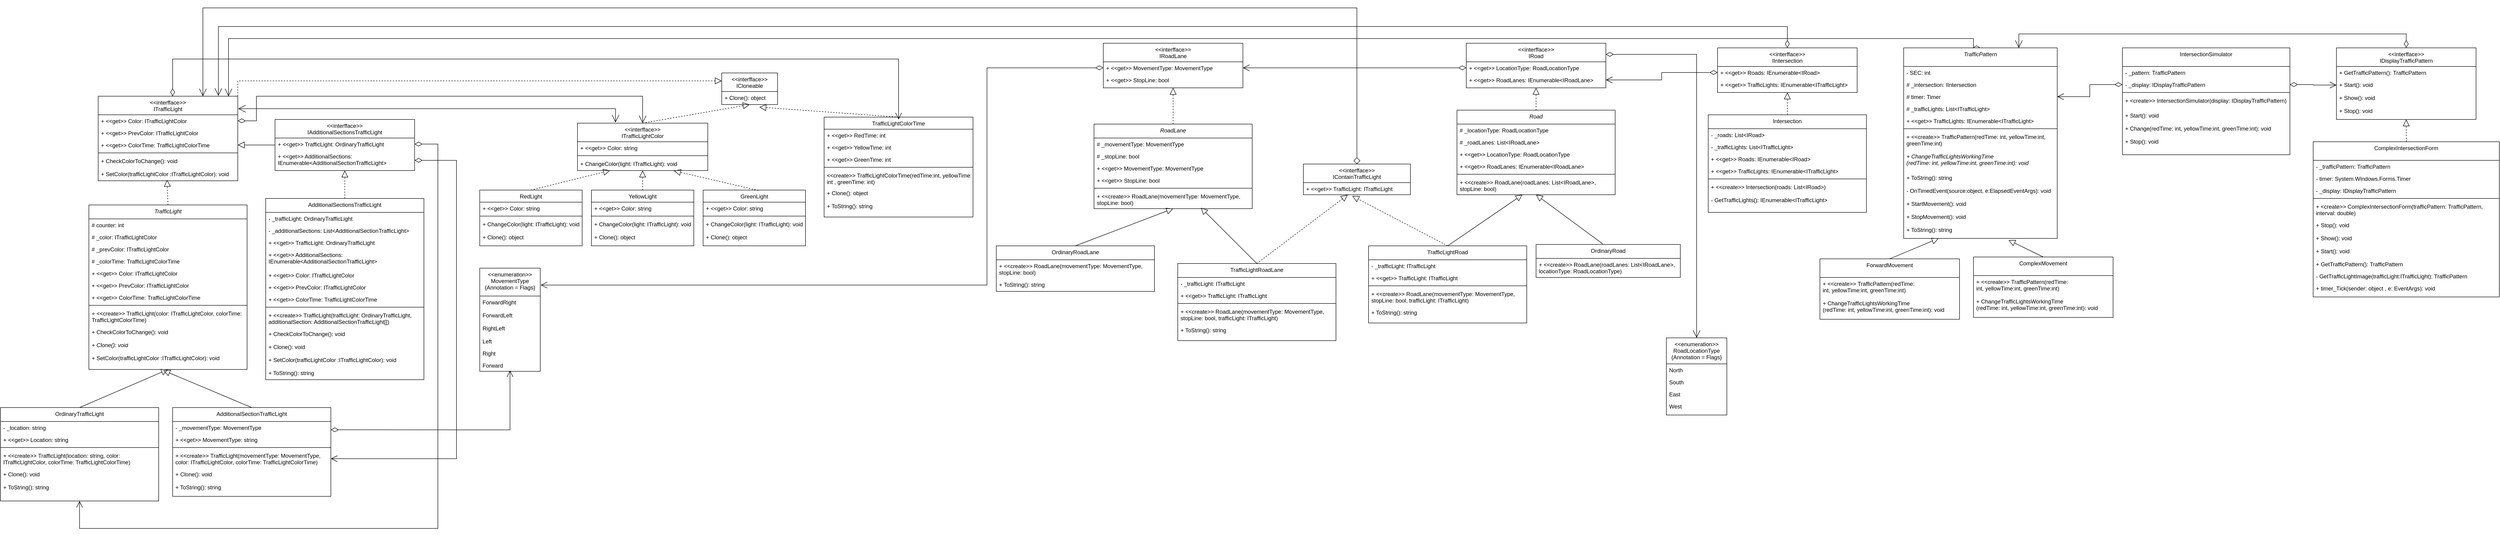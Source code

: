 <mxfile version="20.8.10" type="device"><diagram id="C5RBs43oDa-KdzZeNtuy" name="Page-1"><mxGraphModel dx="3035" dy="819" grid="1" gridSize="10" guides="1" tooltips="1" connect="1" arrows="1" fold="1" page="1" pageScale="1" pageWidth="827" pageHeight="1169" math="0" shadow="0"><root><mxCell id="WIyWlLk6GJQsqaUBKTNV-0"/><mxCell id="WIyWlLk6GJQsqaUBKTNV-1" parent="WIyWlLk6GJQsqaUBKTNV-0"/><mxCell id="HQ6xaAXG64kH5ovPHOW2-18" value="&lt;&lt;interfface&gt;&gt; &#10;ITrafficLightColor" style="swimlane;fontStyle=0;align=center;verticalAlign=top;childLayout=stackLayout;horizontal=1;startSize=40;horizontalStack=0;resizeParent=1;resizeLast=0;collapsible=1;marginBottom=0;rounded=0;shadow=0;strokeWidth=1;" parent="WIyWlLk6GJQsqaUBKTNV-1" vertex="1"><mxGeometry x="-120" y="498" width="280" height="102" as="geometry"><mxRectangle x="130" y="380" width="160" height="26" as="alternateBounds"/></mxGeometry></mxCell><mxCell id="HQ6xaAXG64kH5ovPHOW2-19" value="+ &lt;&lt;get&gt;&gt; Color: string" style="text;align=left;verticalAlign=top;spacingLeft=4;spacingRight=4;overflow=hidden;rotatable=0;points=[[0,0.5],[1,0.5]];portConstraint=eastwest;rounded=0;shadow=0;html=0;" parent="HQ6xaAXG64kH5ovPHOW2-18" vertex="1"><mxGeometry y="40" width="280" height="26" as="geometry"/></mxCell><mxCell id="HQ6xaAXG64kH5ovPHOW2-21" value="" style="line;html=1;strokeWidth=1;align=left;verticalAlign=middle;spacingTop=-1;spacingLeft=3;spacingRight=3;rotatable=0;labelPosition=right;points=[];portConstraint=eastwest;" parent="HQ6xaAXG64kH5ovPHOW2-18" vertex="1"><mxGeometry y="66" width="280" height="8" as="geometry"/></mxCell><mxCell id="HQ6xaAXG64kH5ovPHOW2-24" value="+ ChangeColor(light: ITrafficLight): void" style="text;align=left;verticalAlign=top;spacingLeft=4;spacingRight=4;overflow=hidden;rotatable=0;points=[[0,0.5],[1,0.5]];portConstraint=eastwest;fontStyle=0;whiteSpace=wrap;" parent="HQ6xaAXG64kH5ovPHOW2-18" vertex="1"><mxGeometry y="74" width="280" height="28" as="geometry"/></mxCell><mxCell id="HQ6xaAXG64kH5ovPHOW2-25" value="RedLight" style="swimlane;fontStyle=0;align=center;verticalAlign=top;childLayout=stackLayout;horizontal=1;startSize=26;horizontalStack=0;resizeParent=1;resizeLast=0;collapsible=1;marginBottom=0;rounded=0;shadow=0;strokeWidth=1;" parent="WIyWlLk6GJQsqaUBKTNV-1" vertex="1"><mxGeometry x="-330" y="642" width="220" height="120" as="geometry"><mxRectangle x="130" y="380" width="160" height="26" as="alternateBounds"/></mxGeometry></mxCell><mxCell id="HQ6xaAXG64kH5ovPHOW2-26" value="+ &lt;&lt;get&gt;&gt; Color: string" style="text;align=left;verticalAlign=top;spacingLeft=4;spacingRight=4;overflow=hidden;rotatable=0;points=[[0,0.5],[1,0.5]];portConstraint=eastwest;rounded=0;shadow=0;html=0;" parent="HQ6xaAXG64kH5ovPHOW2-25" vertex="1"><mxGeometry y="26" width="220" height="26" as="geometry"/></mxCell><mxCell id="HQ6xaAXG64kH5ovPHOW2-31" value="" style="line;html=1;strokeWidth=1;align=left;verticalAlign=middle;spacingTop=-1;spacingLeft=3;spacingRight=3;rotatable=0;labelPosition=right;points=[];portConstraint=eastwest;" parent="HQ6xaAXG64kH5ovPHOW2-25" vertex="1"><mxGeometry y="52" width="220" height="8" as="geometry"/></mxCell><mxCell id="HQ6xaAXG64kH5ovPHOW2-52" value="+ ChangeColor(light: ITrafficLight): void" style="text;align=left;verticalAlign=top;spacingLeft=4;spacingRight=4;overflow=hidden;rotatable=0;points=[[0,0.5],[1,0.5]];portConstraint=eastwest;fontStyle=0;whiteSpace=wrap;" parent="HQ6xaAXG64kH5ovPHOW2-25" vertex="1"><mxGeometry y="60" width="220" height="28" as="geometry"/></mxCell><mxCell id="HQ6xaAXG64kH5ovPHOW2-53" value="+ Clone(): object" style="text;align=left;verticalAlign=top;spacingLeft=4;spacingRight=4;overflow=hidden;rotatable=0;points=[[0,0.5],[1,0.5]];portConstraint=eastwest;fontStyle=0;whiteSpace=wrap;" parent="HQ6xaAXG64kH5ovPHOW2-25" vertex="1"><mxGeometry y="88" width="220" height="28" as="geometry"/></mxCell><mxCell id="HQ6xaAXG64kH5ovPHOW2-45" value="" style="endArrow=block;dashed=1;endFill=0;endSize=12;html=1;rounded=0;exitX=0.5;exitY=0;exitDx=0;exitDy=0;entryX=0.25;entryY=1;entryDx=0;entryDy=0;" parent="WIyWlLk6GJQsqaUBKTNV-1" source="HQ6xaAXG64kH5ovPHOW2-25" target="HQ6xaAXG64kH5ovPHOW2-18" edge="1"><mxGeometry width="160" relative="1" as="geometry"><mxPoint x="-100" y="748" as="sourcePoint"/><mxPoint x="20" y="588" as="targetPoint"/></mxGeometry></mxCell><mxCell id="HQ6xaAXG64kH5ovPHOW2-46" value="&lt;&lt;interfface&gt;&gt;&#10;ICloneable" style="swimlane;fontStyle=0;align=center;verticalAlign=top;childLayout=stackLayout;horizontal=1;startSize=40;horizontalStack=0;resizeParent=1;resizeLast=0;collapsible=1;marginBottom=0;rounded=0;shadow=0;strokeWidth=1;" parent="WIyWlLk6GJQsqaUBKTNV-1" vertex="1"><mxGeometry x="190" y="390" width="120" height="68" as="geometry"><mxRectangle x="130" y="380" width="160" height="26" as="alternateBounds"/></mxGeometry></mxCell><mxCell id="HQ6xaAXG64kH5ovPHOW2-49" value="+ Clone(): object" style="text;align=left;verticalAlign=top;spacingLeft=4;spacingRight=4;overflow=hidden;rotatable=0;points=[[0,0.5],[1,0.5]];portConstraint=eastwest;fontStyle=0;whiteSpace=wrap;" parent="HQ6xaAXG64kH5ovPHOW2-46" vertex="1"><mxGeometry y="40" width="120" height="28" as="geometry"/></mxCell><mxCell id="HQ6xaAXG64kH5ovPHOW2-50" value="" style="endArrow=block;dashed=1;endFill=0;endSize=12;html=1;rounded=0;exitX=0.5;exitY=0;exitDx=0;exitDy=0;entryX=0.5;entryY=1;entryDx=0;entryDy=0;" parent="WIyWlLk6GJQsqaUBKTNV-1" source="HQ6xaAXG64kH5ovPHOW2-18" target="HQ6xaAXG64kH5ovPHOW2-46" edge="1"><mxGeometry width="160" relative="1" as="geometry"><mxPoint x="334" y="632.0" as="sourcePoint"/><mxPoint x="410" y="428" as="targetPoint"/><Array as="points"/></mxGeometry></mxCell><mxCell id="HQ6xaAXG64kH5ovPHOW2-54" value="YellowLight" style="swimlane;fontStyle=0;align=center;verticalAlign=top;childLayout=stackLayout;horizontal=1;startSize=26;horizontalStack=0;resizeParent=1;resizeLast=0;collapsible=1;marginBottom=0;rounded=0;shadow=0;strokeWidth=1;" parent="WIyWlLk6GJQsqaUBKTNV-1" vertex="1"><mxGeometry x="-90" y="642" width="220" height="120" as="geometry"><mxRectangle x="130" y="380" width="160" height="26" as="alternateBounds"/></mxGeometry></mxCell><mxCell id="HQ6xaAXG64kH5ovPHOW2-55" value="+ &lt;&lt;get&gt;&gt; Color: string" style="text;align=left;verticalAlign=top;spacingLeft=4;spacingRight=4;overflow=hidden;rotatable=0;points=[[0,0.5],[1,0.5]];portConstraint=eastwest;rounded=0;shadow=0;html=0;" parent="HQ6xaAXG64kH5ovPHOW2-54" vertex="1"><mxGeometry y="26" width="220" height="26" as="geometry"/></mxCell><mxCell id="HQ6xaAXG64kH5ovPHOW2-56" value="" style="line;html=1;strokeWidth=1;align=left;verticalAlign=middle;spacingTop=-1;spacingLeft=3;spacingRight=3;rotatable=0;labelPosition=right;points=[];portConstraint=eastwest;" parent="HQ6xaAXG64kH5ovPHOW2-54" vertex="1"><mxGeometry y="52" width="220" height="8" as="geometry"/></mxCell><mxCell id="HQ6xaAXG64kH5ovPHOW2-57" value="+ ChangeColor(light: ITrafficLight): void" style="text;align=left;verticalAlign=top;spacingLeft=4;spacingRight=4;overflow=hidden;rotatable=0;points=[[0,0.5],[1,0.5]];portConstraint=eastwest;fontStyle=0;whiteSpace=wrap;" parent="HQ6xaAXG64kH5ovPHOW2-54" vertex="1"><mxGeometry y="60" width="220" height="28" as="geometry"/></mxCell><mxCell id="HQ6xaAXG64kH5ovPHOW2-58" value="+ Clone(): object" style="text;align=left;verticalAlign=top;spacingLeft=4;spacingRight=4;overflow=hidden;rotatable=0;points=[[0,0.5],[1,0.5]];portConstraint=eastwest;fontStyle=0;whiteSpace=wrap;" parent="HQ6xaAXG64kH5ovPHOW2-54" vertex="1"><mxGeometry y="88" width="220" height="28" as="geometry"/></mxCell><mxCell id="HQ6xaAXG64kH5ovPHOW2-59" value="GreenLight" style="swimlane;fontStyle=0;align=center;verticalAlign=top;childLayout=stackLayout;horizontal=1;startSize=26;horizontalStack=0;resizeParent=1;resizeLast=0;collapsible=1;marginBottom=0;rounded=0;shadow=0;strokeWidth=1;" parent="WIyWlLk6GJQsqaUBKTNV-1" vertex="1"><mxGeometry x="150" y="642" width="220" height="120" as="geometry"><mxRectangle x="130" y="380" width="160" height="26" as="alternateBounds"/></mxGeometry></mxCell><mxCell id="HQ6xaAXG64kH5ovPHOW2-60" value="+ &lt;&lt;get&gt;&gt; Color: string" style="text;align=left;verticalAlign=top;spacingLeft=4;spacingRight=4;overflow=hidden;rotatable=0;points=[[0,0.5],[1,0.5]];portConstraint=eastwest;rounded=0;shadow=0;html=0;" parent="HQ6xaAXG64kH5ovPHOW2-59" vertex="1"><mxGeometry y="26" width="220" height="26" as="geometry"/></mxCell><mxCell id="HQ6xaAXG64kH5ovPHOW2-61" value="" style="line;html=1;strokeWidth=1;align=left;verticalAlign=middle;spacingTop=-1;spacingLeft=3;spacingRight=3;rotatable=0;labelPosition=right;points=[];portConstraint=eastwest;" parent="HQ6xaAXG64kH5ovPHOW2-59" vertex="1"><mxGeometry y="52" width="220" height="8" as="geometry"/></mxCell><mxCell id="HQ6xaAXG64kH5ovPHOW2-62" value="+ ChangeColor(light: ITrafficLight): void" style="text;align=left;verticalAlign=top;spacingLeft=4;spacingRight=4;overflow=hidden;rotatable=0;points=[[0,0.5],[1,0.5]];portConstraint=eastwest;fontStyle=0;whiteSpace=wrap;" parent="HQ6xaAXG64kH5ovPHOW2-59" vertex="1"><mxGeometry y="60" width="220" height="28" as="geometry"/></mxCell><mxCell id="HQ6xaAXG64kH5ovPHOW2-63" value="+ Clone(): object" style="text;align=left;verticalAlign=top;spacingLeft=4;spacingRight=4;overflow=hidden;rotatable=0;points=[[0,0.5],[1,0.5]];portConstraint=eastwest;fontStyle=0;whiteSpace=wrap;" parent="HQ6xaAXG64kH5ovPHOW2-59" vertex="1"><mxGeometry y="88" width="220" height="28" as="geometry"/></mxCell><mxCell id="HQ6xaAXG64kH5ovPHOW2-64" value="" style="endArrow=block;dashed=1;endFill=0;endSize=12;html=1;rounded=0;exitX=0.5;exitY=0;exitDx=0;exitDy=0;entryX=0.5;entryY=1;entryDx=0;entryDy=0;" parent="WIyWlLk6GJQsqaUBKTNV-1" source="HQ6xaAXG64kH5ovPHOW2-54" target="HQ6xaAXG64kH5ovPHOW2-18" edge="1"><mxGeometry width="160" relative="1" as="geometry"><mxPoint x="-120" y="653" as="sourcePoint"/><mxPoint x="20" y="588" as="targetPoint"/></mxGeometry></mxCell><mxCell id="HQ6xaAXG64kH5ovPHOW2-65" value="" style="endArrow=block;dashed=1;endFill=0;endSize=12;html=1;rounded=0;exitX=0.54;exitY=0.007;exitDx=0;exitDy=0;exitPerimeter=0;entryX=0.741;entryY=1.024;entryDx=0;entryDy=0;entryPerimeter=0;" parent="WIyWlLk6GJQsqaUBKTNV-1" source="HQ6xaAXG64kH5ovPHOW2-59" target="HQ6xaAXG64kH5ovPHOW2-24" edge="1"><mxGeometry width="160" relative="1" as="geometry"><mxPoint x="-110" y="663" as="sourcePoint"/><mxPoint x="100" y="588" as="targetPoint"/></mxGeometry></mxCell><mxCell id="HQ6xaAXG64kH5ovPHOW2-67" value="TrafficLightColorTime" style="swimlane;fontStyle=0;align=center;verticalAlign=top;childLayout=stackLayout;horizontal=1;startSize=26;horizontalStack=0;resizeParent=1;resizeLast=0;collapsible=1;marginBottom=0;rounded=0;shadow=0;strokeWidth=1;" parent="WIyWlLk6GJQsqaUBKTNV-1" vertex="1"><mxGeometry x="410" y="485" width="320" height="215" as="geometry"><mxRectangle x="130" y="380" width="160" height="26" as="alternateBounds"/></mxGeometry></mxCell><mxCell id="HQ6xaAXG64kH5ovPHOW2-68" value="+ &lt;&lt;get&gt;&gt; RedTime: int" style="text;align=left;verticalAlign=top;spacingLeft=4;spacingRight=4;overflow=hidden;rotatable=0;points=[[0,0.5],[1,0.5]];portConstraint=eastwest;rounded=0;shadow=0;html=0;" parent="HQ6xaAXG64kH5ovPHOW2-67" vertex="1"><mxGeometry y="26" width="320" height="26" as="geometry"/></mxCell><mxCell id="HQ6xaAXG64kH5ovPHOW2-76" value="+ &lt;&lt;get&gt;&gt; YellowTime: int" style="text;align=left;verticalAlign=top;spacingLeft=4;spacingRight=4;overflow=hidden;rotatable=0;points=[[0,0.5],[1,0.5]];portConstraint=eastwest;rounded=0;shadow=0;html=0;" parent="HQ6xaAXG64kH5ovPHOW2-67" vertex="1"><mxGeometry y="52" width="320" height="26" as="geometry"/></mxCell><mxCell id="HQ6xaAXG64kH5ovPHOW2-77" value="+ &lt;&lt;get&gt;&gt; GreenTime: int" style="text;align=left;verticalAlign=top;spacingLeft=4;spacingRight=4;overflow=hidden;rotatable=0;points=[[0,0.5],[1,0.5]];portConstraint=eastwest;rounded=0;shadow=0;html=0;" parent="HQ6xaAXG64kH5ovPHOW2-67" vertex="1"><mxGeometry y="78" width="320" height="26" as="geometry"/></mxCell><mxCell id="HQ6xaAXG64kH5ovPHOW2-69" value="" style="line;html=1;strokeWidth=1;align=left;verticalAlign=middle;spacingTop=-1;spacingLeft=3;spacingRight=3;rotatable=0;labelPosition=right;points=[];portConstraint=eastwest;" parent="HQ6xaAXG64kH5ovPHOW2-67" vertex="1"><mxGeometry y="104" width="320" height="8" as="geometry"/></mxCell><mxCell id="HQ6xaAXG64kH5ovPHOW2-78" value="&lt;&lt;create&gt;&gt; TrafficLightColorTime(redTime:int, yellowTime: int , greenTime: int)" style="text;align=left;verticalAlign=top;spacingLeft=4;spacingRight=4;overflow=hidden;rotatable=0;points=[[0,0.5],[1,0.5]];portConstraint=eastwest;fontStyle=0;whiteSpace=wrap;" parent="HQ6xaAXG64kH5ovPHOW2-67" vertex="1"><mxGeometry y="112" width="320" height="38" as="geometry"/></mxCell><mxCell id="HQ6xaAXG64kH5ovPHOW2-71" value="+ Clone(): object" style="text;align=left;verticalAlign=top;spacingLeft=4;spacingRight=4;overflow=hidden;rotatable=0;points=[[0,0.5],[1,0.5]];portConstraint=eastwest;fontStyle=0;whiteSpace=wrap;" parent="HQ6xaAXG64kH5ovPHOW2-67" vertex="1"><mxGeometry y="150" width="320" height="28" as="geometry"/></mxCell><mxCell id="HQ6xaAXG64kH5ovPHOW2-75" value="+ ToString(): string" style="text;align=left;verticalAlign=top;spacingLeft=4;spacingRight=4;overflow=hidden;rotatable=0;points=[[0,0.5],[1,0.5]];portConstraint=eastwest;fontStyle=0;whiteSpace=wrap;" parent="HQ6xaAXG64kH5ovPHOW2-67" vertex="1"><mxGeometry y="178" width="320" height="28" as="geometry"/></mxCell><mxCell id="HQ6xaAXG64kH5ovPHOW2-72" value="" style="endArrow=block;dashed=1;endFill=0;endSize=12;html=1;rounded=0;exitX=0.5;exitY=0;exitDx=0;exitDy=0;entryX=0.675;entryY=1.196;entryDx=0;entryDy=0;entryPerimeter=0;" parent="WIyWlLk6GJQsqaUBKTNV-1" source="HQ6xaAXG64kH5ovPHOW2-67" target="HQ6xaAXG64kH5ovPHOW2-49" edge="1"><mxGeometry width="160" relative="1" as="geometry"><mxPoint x="410.0" y="338" as="sourcePoint"/><mxPoint x="530" y="338" as="targetPoint"/><Array as="points"/></mxGeometry></mxCell><mxCell id="HQ6xaAXG64kH5ovPHOW2-79" value="&lt;&lt;interfface&gt;&gt;&#10;ITrafficLight" style="swimlane;fontStyle=0;align=center;verticalAlign=top;childLayout=stackLayout;horizontal=1;startSize=40;horizontalStack=0;resizeParent=1;resizeLast=0;collapsible=1;marginBottom=0;rounded=0;shadow=0;strokeWidth=1;" parent="WIyWlLk6GJQsqaUBKTNV-1" vertex="1"><mxGeometry x="-1150" y="440" width="300" height="182" as="geometry"><mxRectangle x="130" y="380" width="160" height="26" as="alternateBounds"/></mxGeometry></mxCell><mxCell id="HQ6xaAXG64kH5ovPHOW2-84" value="+ &lt;&lt;get&gt;&gt; Color: ITrafficLightColor" style="text;align=left;verticalAlign=top;spacingLeft=4;spacingRight=4;overflow=hidden;rotatable=0;points=[[0,0.5],[1,0.5]];portConstraint=eastwest;rounded=0;shadow=0;html=0;" parent="HQ6xaAXG64kH5ovPHOW2-79" vertex="1"><mxGeometry y="40" width="300" height="26" as="geometry"/></mxCell><mxCell id="HQ6xaAXG64kH5ovPHOW2-80" value="+ &lt;&lt;get&gt;&gt; PrevColor: ITrafficLightColor" style="text;align=left;verticalAlign=top;spacingLeft=4;spacingRight=4;overflow=hidden;rotatable=0;points=[[0,0.5],[1,0.5]];portConstraint=eastwest;rounded=0;shadow=0;html=0;" parent="HQ6xaAXG64kH5ovPHOW2-79" vertex="1"><mxGeometry y="66" width="300" height="26" as="geometry"/></mxCell><mxCell id="HQ6xaAXG64kH5ovPHOW2-85" value="+ &lt;&lt;get&gt;&gt; СolorTime: TrafficLightColorTime" style="text;align=left;verticalAlign=top;spacingLeft=4;spacingRight=4;overflow=hidden;rotatable=0;points=[[0,0.5],[1,0.5]];portConstraint=eastwest;rounded=0;shadow=0;html=0;" parent="HQ6xaAXG64kH5ovPHOW2-79" vertex="1"><mxGeometry y="92" width="300" height="26" as="geometry"/></mxCell><mxCell id="HQ6xaAXG64kH5ovPHOW2-81" value="" style="line;html=1;strokeWidth=1;align=left;verticalAlign=middle;spacingTop=-1;spacingLeft=3;spacingRight=3;rotatable=0;labelPosition=right;points=[];portConstraint=eastwest;" parent="HQ6xaAXG64kH5ovPHOW2-79" vertex="1"><mxGeometry y="118" width="300" height="8" as="geometry"/></mxCell><mxCell id="HQ6xaAXG64kH5ovPHOW2-82" value="+ CheckColorToChange(): void" style="text;align=left;verticalAlign=top;spacingLeft=4;spacingRight=4;overflow=hidden;rotatable=0;points=[[0,0.5],[1,0.5]];portConstraint=eastwest;fontStyle=0;whiteSpace=wrap;" parent="HQ6xaAXG64kH5ovPHOW2-79" vertex="1"><mxGeometry y="126" width="300" height="28" as="geometry"/></mxCell><mxCell id="HQ6xaAXG64kH5ovPHOW2-86" value="+ SetColor(trafficLightColor :ITrafficLightColor): void " style="text;align=left;verticalAlign=top;spacingLeft=4;spacingRight=4;overflow=hidden;rotatable=0;points=[[0,0.5],[1,0.5]];portConstraint=eastwest;fontStyle=0;whiteSpace=wrap;" parent="HQ6xaAXG64kH5ovPHOW2-79" vertex="1"><mxGeometry y="154" width="300" height="28" as="geometry"/></mxCell><mxCell id="9LP5iLkeExT9Yk54DtSZ-2" value="&lt;&lt;interfface&gt;&gt;&#10;IAdditionalSectionsTrafficLight" style="swimlane;fontStyle=0;align=center;verticalAlign=top;childLayout=stackLayout;horizontal=1;startSize=40;horizontalStack=0;resizeParent=1;resizeLast=0;collapsible=1;marginBottom=0;rounded=0;shadow=0;strokeWidth=1;" parent="WIyWlLk6GJQsqaUBKTNV-1" vertex="1"><mxGeometry x="-770" y="490" width="300" height="110" as="geometry"><mxRectangle x="130" y="380" width="160" height="26" as="alternateBounds"/></mxGeometry></mxCell><mxCell id="9LP5iLkeExT9Yk54DtSZ-3" value="+ &lt;&lt;get&gt;&gt; TrafficLight: OrdinaryTrafficLight" style="text;align=left;verticalAlign=top;spacingLeft=4;spacingRight=4;overflow=hidden;rotatable=0;points=[[0,0.5],[1,0.5]];portConstraint=eastwest;rounded=0;shadow=0;html=0;" parent="9LP5iLkeExT9Yk54DtSZ-2" vertex="1"><mxGeometry y="40" width="300" height="26" as="geometry"/></mxCell><mxCell id="9LP5iLkeExT9Yk54DtSZ-4" value="+ &lt;&lt;get&gt;&gt; AdditionalSections: &#10;IEnumerable&lt;AdditionalSectionTrafficLight&gt;" style="text;align=left;verticalAlign=top;spacingLeft=4;spacingRight=4;overflow=hidden;rotatable=0;points=[[0,0.5],[1,0.5]];portConstraint=eastwest;rounded=0;shadow=0;html=0;" parent="9LP5iLkeExT9Yk54DtSZ-2" vertex="1"><mxGeometry y="66" width="300" height="44" as="geometry"/></mxCell><mxCell id="9LP5iLkeExT9Yk54DtSZ-13" value="" style="endArrow=block;endFill=0;endSize=12;html=1;rounded=0;entryX=1;entryY=0.5;entryDx=0;entryDy=0;exitX=0;exitY=0.5;exitDx=0;exitDy=0;" parent="WIyWlLk6GJQsqaUBKTNV-1" source="9LP5iLkeExT9Yk54DtSZ-2" target="HQ6xaAXG64kH5ovPHOW2-85" edge="1"><mxGeometry width="160" relative="1" as="geometry"><mxPoint x="-650" y="1128" as="sourcePoint"/><mxPoint x="-740" y="990" as="targetPoint"/></mxGeometry></mxCell><mxCell id="9LP5iLkeExT9Yk54DtSZ-14" value="TrafficLight" style="swimlane;fontStyle=2;align=center;verticalAlign=top;childLayout=stackLayout;horizontal=1;startSize=30;horizontalStack=0;resizeParent=1;resizeLast=0;collapsible=1;marginBottom=0;rounded=0;shadow=0;strokeWidth=1;" parent="WIyWlLk6GJQsqaUBKTNV-1" vertex="1"><mxGeometry x="-1170" y="674" width="340" height="354" as="geometry"><mxRectangle x="130" y="380" width="160" height="26" as="alternateBounds"/></mxGeometry></mxCell><mxCell id="9LP5iLkeExT9Yk54DtSZ-23" value="# counter: int" style="text;align=left;verticalAlign=top;spacingLeft=4;spacingRight=4;overflow=hidden;rotatable=0;points=[[0,0.5],[1,0.5]];portConstraint=eastwest;rounded=0;shadow=0;html=0;" parent="9LP5iLkeExT9Yk54DtSZ-14" vertex="1"><mxGeometry y="30" width="340" height="26" as="geometry"/></mxCell><mxCell id="9LP5iLkeExT9Yk54DtSZ-15" value="# _color: ITrafficLightColor" style="text;align=left;verticalAlign=top;spacingLeft=4;spacingRight=4;overflow=hidden;rotatable=0;points=[[0,0.5],[1,0.5]];portConstraint=eastwest;rounded=0;shadow=0;html=0;" parent="9LP5iLkeExT9Yk54DtSZ-14" vertex="1"><mxGeometry y="56" width="340" height="26" as="geometry"/></mxCell><mxCell id="9LP5iLkeExT9Yk54DtSZ-22" value="# _prevColor: ITrafficLightColor" style="text;align=left;verticalAlign=top;spacingLeft=4;spacingRight=4;overflow=hidden;rotatable=0;points=[[0,0.5],[1,0.5]];portConstraint=eastwest;rounded=0;shadow=0;html=0;" parent="9LP5iLkeExT9Yk54DtSZ-14" vertex="1"><mxGeometry y="82" width="340" height="26" as="geometry"/></mxCell><mxCell id="9LP5iLkeExT9Yk54DtSZ-21" value="# _colorTime: TrafficLightColorTime" style="text;align=left;verticalAlign=top;spacingLeft=4;spacingRight=4;overflow=hidden;rotatable=0;points=[[0,0.5],[1,0.5]];portConstraint=eastwest;rounded=0;shadow=0;html=0;" parent="9LP5iLkeExT9Yk54DtSZ-14" vertex="1"><mxGeometry y="108" width="340" height="26" as="geometry"/></mxCell><mxCell id="9LP5iLkeExT9Yk54DtSZ-24" value="+ &lt;&lt;get&gt;&gt; Color: ITrafficLightColor" style="text;align=left;verticalAlign=top;spacingLeft=4;spacingRight=4;overflow=hidden;rotatable=0;points=[[0,0.5],[1,0.5]];portConstraint=eastwest;rounded=0;shadow=0;html=0;" parent="9LP5iLkeExT9Yk54DtSZ-14" vertex="1"><mxGeometry y="134" width="340" height="26" as="geometry"/></mxCell><mxCell id="9LP5iLkeExT9Yk54DtSZ-25" value="+ &lt;&lt;get&gt;&gt; PrevColor: ITrafficLightColor" style="text;align=left;verticalAlign=top;spacingLeft=4;spacingRight=4;overflow=hidden;rotatable=0;points=[[0,0.5],[1,0.5]];portConstraint=eastwest;rounded=0;shadow=0;html=0;" parent="9LP5iLkeExT9Yk54DtSZ-14" vertex="1"><mxGeometry y="160" width="340" height="26" as="geometry"/></mxCell><mxCell id="9LP5iLkeExT9Yk54DtSZ-26" value="+ &lt;&lt;get&gt;&gt; СolorTime: TrafficLightColorTime" style="text;align=left;verticalAlign=top;spacingLeft=4;spacingRight=4;overflow=hidden;rotatable=0;points=[[0,0.5],[1,0.5]];portConstraint=eastwest;rounded=0;shadow=0;html=0;" parent="9LP5iLkeExT9Yk54DtSZ-14" vertex="1"><mxGeometry y="186" width="340" height="26" as="geometry"/></mxCell><mxCell id="9LP5iLkeExT9Yk54DtSZ-18" value="" style="line;html=1;strokeWidth=1;align=left;verticalAlign=middle;spacingTop=-1;spacingLeft=3;spacingRight=3;rotatable=0;labelPosition=right;points=[];portConstraint=eastwest;" parent="9LP5iLkeExT9Yk54DtSZ-14" vertex="1"><mxGeometry y="212" width="340" height="8" as="geometry"/></mxCell><mxCell id="9LP5iLkeExT9Yk54DtSZ-28" value="+ &lt;&lt;create&gt;&gt; TrafficLight(color: ITrafficLightColor, colorTime: TrafficLightColorTime)" style="text;align=left;verticalAlign=top;spacingLeft=4;spacingRight=4;overflow=hidden;rotatable=0;points=[[0,0.5],[1,0.5]];portConstraint=eastwest;fontStyle=0;whiteSpace=wrap;" parent="9LP5iLkeExT9Yk54DtSZ-14" vertex="1"><mxGeometry y="220" width="340" height="40" as="geometry"/></mxCell><mxCell id="9LP5iLkeExT9Yk54DtSZ-19" value="+ CheckColorToChange(): void" style="text;align=left;verticalAlign=top;spacingLeft=4;spacingRight=4;overflow=hidden;rotatable=0;points=[[0,0.5],[1,0.5]];portConstraint=eastwest;fontStyle=0;whiteSpace=wrap;" parent="9LP5iLkeExT9Yk54DtSZ-14" vertex="1"><mxGeometry y="260" width="340" height="28" as="geometry"/></mxCell><mxCell id="9LP5iLkeExT9Yk54DtSZ-27" value="+ Clone(): void" style="text;align=left;verticalAlign=top;spacingLeft=4;spacingRight=4;overflow=hidden;rotatable=0;points=[[0,0.5],[1,0.5]];portConstraint=eastwest;fontStyle=2;whiteSpace=wrap;" parent="9LP5iLkeExT9Yk54DtSZ-14" vertex="1"><mxGeometry y="288" width="340" height="28" as="geometry"/></mxCell><mxCell id="9LP5iLkeExT9Yk54DtSZ-20" value="+ SetColor(trafficLightColor :ITrafficLightColor): void " style="text;align=left;verticalAlign=top;spacingLeft=4;spacingRight=4;overflow=hidden;rotatable=0;points=[[0,0.5],[1,0.5]];portConstraint=eastwest;fontStyle=0;whiteSpace=wrap;" parent="9LP5iLkeExT9Yk54DtSZ-14" vertex="1"><mxGeometry y="316" width="340" height="28" as="geometry"/></mxCell><mxCell id="9LP5iLkeExT9Yk54DtSZ-29" value="" style="endArrow=block;dashed=1;endFill=0;endSize=12;html=1;rounded=0;exitX=0.5;exitY=0;exitDx=0;exitDy=0;" parent="WIyWlLk6GJQsqaUBKTNV-1" source="9LP5iLkeExT9Yk54DtSZ-14" edge="1"><mxGeometry width="160" relative="1" as="geometry"><mxPoint x="-940" y="960" as="sourcePoint"/><mxPoint x="-1002" y="620" as="targetPoint"/><Array as="points"/></mxGeometry></mxCell><mxCell id="9LP5iLkeExT9Yk54DtSZ-30" value="OrdinaryTrafficLight" style="swimlane;fontStyle=0;align=center;verticalAlign=top;childLayout=stackLayout;horizontal=1;startSize=30;horizontalStack=0;resizeParent=1;resizeLast=0;collapsible=1;marginBottom=0;rounded=0;shadow=0;strokeWidth=1;" parent="WIyWlLk6GJQsqaUBKTNV-1" vertex="1"><mxGeometry x="-1360" y="1110" width="340" height="201" as="geometry"><mxRectangle x="130" y="380" width="160" height="26" as="alternateBounds"/></mxGeometry></mxCell><mxCell id="9LP5iLkeExT9Yk54DtSZ-31" value="- _location: string" style="text;align=left;verticalAlign=top;spacingLeft=4;spacingRight=4;overflow=hidden;rotatable=0;points=[[0,0.5],[1,0.5]];portConstraint=eastwest;rounded=0;shadow=0;html=0;" parent="9LP5iLkeExT9Yk54DtSZ-30" vertex="1"><mxGeometry y="30" width="340" height="26" as="geometry"/></mxCell><mxCell id="9LP5iLkeExT9Yk54DtSZ-35" value="+ &lt;&lt;get&gt;&gt; Location: string" style="text;align=left;verticalAlign=top;spacingLeft=4;spacingRight=4;overflow=hidden;rotatable=0;points=[[0,0.5],[1,0.5]];portConstraint=eastwest;rounded=0;shadow=0;html=0;" parent="9LP5iLkeExT9Yk54DtSZ-30" vertex="1"><mxGeometry y="56" width="340" height="26" as="geometry"/></mxCell><mxCell id="9LP5iLkeExT9Yk54DtSZ-38" value="" style="line;html=1;strokeWidth=1;align=left;verticalAlign=middle;spacingTop=-1;spacingLeft=3;spacingRight=3;rotatable=0;labelPosition=right;points=[];portConstraint=eastwest;" parent="9LP5iLkeExT9Yk54DtSZ-30" vertex="1"><mxGeometry y="82" width="340" height="8" as="geometry"/></mxCell><mxCell id="9LP5iLkeExT9Yk54DtSZ-39" value="+ &lt;&lt;create&gt;&gt; TrafficLight(location: string, color: ITrafficLightColor, colorTime: TrafficLightColorTime)" style="text;align=left;verticalAlign=top;spacingLeft=4;spacingRight=4;overflow=hidden;rotatable=0;points=[[0,0.5],[1,0.5]];portConstraint=eastwest;fontStyle=0;whiteSpace=wrap;" parent="9LP5iLkeExT9Yk54DtSZ-30" vertex="1"><mxGeometry y="90" width="340" height="40" as="geometry"/></mxCell><mxCell id="9LP5iLkeExT9Yk54DtSZ-41" value="+ Clone(): void" style="text;align=left;verticalAlign=top;spacingLeft=4;spacingRight=4;overflow=hidden;rotatable=0;points=[[0,0.5],[1,0.5]];portConstraint=eastwest;fontStyle=0;whiteSpace=wrap;" parent="9LP5iLkeExT9Yk54DtSZ-30" vertex="1"><mxGeometry y="130" width="340" height="28" as="geometry"/></mxCell><mxCell id="9LP5iLkeExT9Yk54DtSZ-59" value="+ ToString(): string" style="text;align=left;verticalAlign=top;spacingLeft=4;spacingRight=4;overflow=hidden;rotatable=0;points=[[0,0.5],[1,0.5]];portConstraint=eastwest;fontStyle=0;whiteSpace=wrap;" parent="9LP5iLkeExT9Yk54DtSZ-30" vertex="1"><mxGeometry y="158" width="340" height="28" as="geometry"/></mxCell><mxCell id="9LP5iLkeExT9Yk54DtSZ-43" value="" style="endArrow=block;endFill=0;endSize=12;html=1;rounded=0;entryX=0.5;entryY=1;entryDx=0;entryDy=0;exitX=0.5;exitY=0;exitDx=0;exitDy=0;" parent="WIyWlLk6GJQsqaUBKTNV-1" source="9LP5iLkeExT9Yk54DtSZ-30" target="9LP5iLkeExT9Yk54DtSZ-14" edge="1"><mxGeometry width="160" relative="1" as="geometry"><mxPoint x="-680" y="1298" as="sourcePoint"/><mxPoint x="-680" y="1220" as="targetPoint"/></mxGeometry></mxCell><mxCell id="9LP5iLkeExT9Yk54DtSZ-45" style="edgeStyle=none;shape=connector;rounded=0;orthogonalLoop=1;jettySize=auto;html=1;exitX=0.75;exitY=0;exitDx=0;exitDy=0;labelBackgroundColor=default;strokeColor=default;fontFamily=Helvetica;fontSize=11;fontColor=#FF6666;startArrow=block;startFill=0;endArrow=block;endFill=0;endSize=16;" parent="WIyWlLk6GJQsqaUBKTNV-1" source="9LP5iLkeExT9Yk54DtSZ-30" target="9LP5iLkeExT9Yk54DtSZ-30" edge="1"><mxGeometry relative="1" as="geometry"/></mxCell><mxCell id="9LP5iLkeExT9Yk54DtSZ-60" value="AdditionalSectionTrafficLight" style="swimlane;fontStyle=0;align=center;verticalAlign=top;childLayout=stackLayout;horizontal=1;startSize=30;horizontalStack=0;resizeParent=1;resizeLast=0;collapsible=1;marginBottom=0;rounded=0;shadow=0;strokeWidth=1;" parent="WIyWlLk6GJQsqaUBKTNV-1" vertex="1"><mxGeometry x="-990" y="1110" width="340" height="191" as="geometry"><mxRectangle x="130" y="380" width="160" height="26" as="alternateBounds"/></mxGeometry></mxCell><mxCell id="9LP5iLkeExT9Yk54DtSZ-61" value="- _movementType: MovementType" style="text;align=left;verticalAlign=top;spacingLeft=4;spacingRight=4;overflow=hidden;rotatable=0;points=[[0,0.5],[1,0.5]];portConstraint=eastwest;rounded=0;shadow=0;html=0;" parent="9LP5iLkeExT9Yk54DtSZ-60" vertex="1"><mxGeometry y="30" width="340" height="26" as="geometry"/></mxCell><mxCell id="9LP5iLkeExT9Yk54DtSZ-62" value="+ &lt;&lt;get&gt;&gt; MovementType: string" style="text;align=left;verticalAlign=top;spacingLeft=4;spacingRight=4;overflow=hidden;rotatable=0;points=[[0,0.5],[1,0.5]];portConstraint=eastwest;rounded=0;shadow=0;html=0;" parent="9LP5iLkeExT9Yk54DtSZ-60" vertex="1"><mxGeometry y="56" width="340" height="26" as="geometry"/></mxCell><mxCell id="9LP5iLkeExT9Yk54DtSZ-63" value="" style="line;html=1;strokeWidth=1;align=left;verticalAlign=middle;spacingTop=-1;spacingLeft=3;spacingRight=3;rotatable=0;labelPosition=right;points=[];portConstraint=eastwest;" parent="9LP5iLkeExT9Yk54DtSZ-60" vertex="1"><mxGeometry y="82" width="340" height="8" as="geometry"/></mxCell><mxCell id="9LP5iLkeExT9Yk54DtSZ-64" value="+ &lt;&lt;create&gt;&gt; TrafficLight(movementType: MovementType, color: ITrafficLightColor, colorTime: TrafficLightColorTime)" style="text;align=left;verticalAlign=top;spacingLeft=4;spacingRight=4;overflow=hidden;rotatable=0;points=[[0,0.5],[1,0.5]];portConstraint=eastwest;fontStyle=0;whiteSpace=wrap;" parent="9LP5iLkeExT9Yk54DtSZ-60" vertex="1"><mxGeometry y="90" width="340" height="40" as="geometry"/></mxCell><mxCell id="9LP5iLkeExT9Yk54DtSZ-65" value="+ Clone(): void" style="text;align=left;verticalAlign=top;spacingLeft=4;spacingRight=4;overflow=hidden;rotatable=0;points=[[0,0.5],[1,0.5]];portConstraint=eastwest;fontStyle=0;whiteSpace=wrap;" parent="9LP5iLkeExT9Yk54DtSZ-60" vertex="1"><mxGeometry y="130" width="340" height="28" as="geometry"/></mxCell><mxCell id="9LP5iLkeExT9Yk54DtSZ-66" value="+ ToString(): string" style="text;align=left;verticalAlign=top;spacingLeft=4;spacingRight=4;overflow=hidden;rotatable=0;points=[[0,0.5],[1,0.5]];portConstraint=eastwest;fontStyle=0;whiteSpace=wrap;" parent="9LP5iLkeExT9Yk54DtSZ-60" vertex="1"><mxGeometry y="158" width="340" height="28" as="geometry"/></mxCell><mxCell id="9LP5iLkeExT9Yk54DtSZ-67" value="" style="endArrow=block;endFill=0;endSize=12;html=1;rounded=0;exitX=0.5;exitY=0;exitDx=0;exitDy=0;" parent="WIyWlLk6GJQsqaUBKTNV-1" source="9LP5iLkeExT9Yk54DtSZ-60" edge="1"><mxGeometry width="160" relative="1" as="geometry"><mxPoint x="-810" y="1249" as="sourcePoint"/><mxPoint x="-1010" y="1030" as="targetPoint"/></mxGeometry></mxCell><mxCell id="9LP5iLkeExT9Yk54DtSZ-75" value="AdditionalSectionsTrafficLight" style="swimlane;fontStyle=0;align=center;verticalAlign=top;childLayout=stackLayout;horizontal=1;startSize=30;horizontalStack=0;resizeParent=1;resizeLast=0;collapsible=1;marginBottom=0;rounded=0;shadow=0;strokeWidth=1;" parent="WIyWlLk6GJQsqaUBKTNV-1" vertex="1"><mxGeometry x="-790" y="660" width="340" height="390" as="geometry"><mxRectangle x="130" y="380" width="160" height="26" as="alternateBounds"/></mxGeometry></mxCell><mxCell id="9LP5iLkeExT9Yk54DtSZ-77" value="- _trafficLight: OrdinaryTrafficLight" style="text;align=left;verticalAlign=top;spacingLeft=4;spacingRight=4;overflow=hidden;rotatable=0;points=[[0,0.5],[1,0.5]];portConstraint=eastwest;rounded=0;shadow=0;html=0;" parent="9LP5iLkeExT9Yk54DtSZ-75" vertex="1"><mxGeometry y="30" width="340" height="26" as="geometry"/></mxCell><mxCell id="9LP5iLkeExT9Yk54DtSZ-76" value="- _additionalSections: List&lt;AdditionalSectionTrafficLight&gt;" style="text;align=left;verticalAlign=top;spacingLeft=4;spacingRight=4;overflow=hidden;rotatable=0;points=[[0,0.5],[1,0.5]];portConstraint=eastwest;rounded=0;shadow=0;html=0;" parent="9LP5iLkeExT9Yk54DtSZ-75" vertex="1"><mxGeometry y="56" width="340" height="26" as="geometry"/></mxCell><mxCell id="9LP5iLkeExT9Yk54DtSZ-89" value="+ &lt;&lt;get&gt;&gt; TrafficLight: OrdinaryTrafficLight" style="text;align=left;verticalAlign=top;spacingLeft=4;spacingRight=4;overflow=hidden;rotatable=0;points=[[0,0.5],[1,0.5]];portConstraint=eastwest;rounded=0;shadow=0;html=0;" parent="9LP5iLkeExT9Yk54DtSZ-75" vertex="1"><mxGeometry y="82" width="340" height="26" as="geometry"/></mxCell><mxCell id="9LP5iLkeExT9Yk54DtSZ-90" value="+ &lt;&lt;get&gt;&gt; AdditionalSections: &#10;IEnumerable&lt;AdditionalSectionTrafficLight&gt;" style="text;align=left;verticalAlign=top;spacingLeft=4;spacingRight=4;overflow=hidden;rotatable=0;points=[[0,0.5],[1,0.5]];portConstraint=eastwest;rounded=0;shadow=0;html=0;" parent="9LP5iLkeExT9Yk54DtSZ-75" vertex="1"><mxGeometry y="108" width="340" height="44" as="geometry"/></mxCell><mxCell id="9LP5iLkeExT9Yk54DtSZ-80" value="+ &lt;&lt;get&gt;&gt; Color: ITrafficLightColor" style="text;align=left;verticalAlign=top;spacingLeft=4;spacingRight=4;overflow=hidden;rotatable=0;points=[[0,0.5],[1,0.5]];portConstraint=eastwest;rounded=0;shadow=0;html=0;" parent="9LP5iLkeExT9Yk54DtSZ-75" vertex="1"><mxGeometry y="152" width="340" height="26" as="geometry"/></mxCell><mxCell id="9LP5iLkeExT9Yk54DtSZ-81" value="+ &lt;&lt;get&gt;&gt; PrevColor: ITrafficLightColor" style="text;align=left;verticalAlign=top;spacingLeft=4;spacingRight=4;overflow=hidden;rotatable=0;points=[[0,0.5],[1,0.5]];portConstraint=eastwest;rounded=0;shadow=0;html=0;" parent="9LP5iLkeExT9Yk54DtSZ-75" vertex="1"><mxGeometry y="178" width="340" height="26" as="geometry"/></mxCell><mxCell id="9LP5iLkeExT9Yk54DtSZ-82" value="+ &lt;&lt;get&gt;&gt; СolorTime: TrafficLightColorTime" style="text;align=left;verticalAlign=top;spacingLeft=4;spacingRight=4;overflow=hidden;rotatable=0;points=[[0,0.5],[1,0.5]];portConstraint=eastwest;rounded=0;shadow=0;html=0;" parent="9LP5iLkeExT9Yk54DtSZ-75" vertex="1"><mxGeometry y="204" width="340" height="26" as="geometry"/></mxCell><mxCell id="9LP5iLkeExT9Yk54DtSZ-83" value="" style="line;html=1;strokeWidth=1;align=left;verticalAlign=middle;spacingTop=-1;spacingLeft=3;spacingRight=3;rotatable=0;labelPosition=right;points=[];portConstraint=eastwest;" parent="9LP5iLkeExT9Yk54DtSZ-75" vertex="1"><mxGeometry y="230" width="340" height="8" as="geometry"/></mxCell><mxCell id="9LP5iLkeExT9Yk54DtSZ-84" value="+ &lt;&lt;create&gt;&gt; TrafficLight(trafficLight: OrdinaryTrafficLight, additionalSection: AdditionalSectionTrafficLight[])" style="text;align=left;verticalAlign=top;spacingLeft=4;spacingRight=4;overflow=hidden;rotatable=0;points=[[0,0.5],[1,0.5]];portConstraint=eastwest;fontStyle=0;whiteSpace=wrap;" parent="9LP5iLkeExT9Yk54DtSZ-75" vertex="1"><mxGeometry y="238" width="340" height="40" as="geometry"/></mxCell><mxCell id="9LP5iLkeExT9Yk54DtSZ-85" value="+ CheckColorToChange(): void" style="text;align=left;verticalAlign=top;spacingLeft=4;spacingRight=4;overflow=hidden;rotatable=0;points=[[0,0.5],[1,0.5]];portConstraint=eastwest;fontStyle=0;whiteSpace=wrap;" parent="9LP5iLkeExT9Yk54DtSZ-75" vertex="1"><mxGeometry y="278" width="340" height="28" as="geometry"/></mxCell><mxCell id="9LP5iLkeExT9Yk54DtSZ-86" value="+ Clone(): void" style="text;align=left;verticalAlign=top;spacingLeft=4;spacingRight=4;overflow=hidden;rotatable=0;points=[[0,0.5],[1,0.5]];portConstraint=eastwest;fontStyle=0;whiteSpace=wrap;" parent="9LP5iLkeExT9Yk54DtSZ-75" vertex="1"><mxGeometry y="306" width="340" height="28" as="geometry"/></mxCell><mxCell id="9LP5iLkeExT9Yk54DtSZ-87" value="+ SetColor(trafficLightColor :ITrafficLightColor): void " style="text;align=left;verticalAlign=top;spacingLeft=4;spacingRight=4;overflow=hidden;rotatable=0;points=[[0,0.5],[1,0.5]];portConstraint=eastwest;fontStyle=0;whiteSpace=wrap;" parent="9LP5iLkeExT9Yk54DtSZ-75" vertex="1"><mxGeometry y="334" width="340" height="28" as="geometry"/></mxCell><mxCell id="9LP5iLkeExT9Yk54DtSZ-91" value="+ ToString(): string" style="text;align=left;verticalAlign=top;spacingLeft=4;spacingRight=4;overflow=hidden;rotatable=0;points=[[0,0.5],[1,0.5]];portConstraint=eastwest;fontStyle=0;whiteSpace=wrap;" parent="9LP5iLkeExT9Yk54DtSZ-75" vertex="1"><mxGeometry y="362" width="340" height="28" as="geometry"/></mxCell><mxCell id="9LP5iLkeExT9Yk54DtSZ-92" value="&lt;&lt;enumeration&gt;&gt;&#10;MovementType&#10;{Annotation = Flags}" style="swimlane;fontStyle=0;align=center;verticalAlign=top;childLayout=stackLayout;horizontal=1;startSize=60;horizontalStack=0;resizeParent=1;resizeLast=0;collapsible=1;marginBottom=0;rounded=0;shadow=0;strokeWidth=1;" parent="WIyWlLk6GJQsqaUBKTNV-1" vertex="1"><mxGeometry x="-330" y="810" width="130" height="222" as="geometry"><mxRectangle x="130" y="380" width="160" height="26" as="alternateBounds"/></mxGeometry></mxCell><mxCell id="9LP5iLkeExT9Yk54DtSZ-97" value="ForwardRight" style="text;align=left;verticalAlign=top;spacingLeft=4;spacingRight=4;overflow=hidden;rotatable=0;points=[[0,0.5],[1,0.5]];portConstraint=eastwest;fontStyle=0;whiteSpace=wrap;" parent="9LP5iLkeExT9Yk54DtSZ-92" vertex="1"><mxGeometry y="60" width="130" height="28" as="geometry"/></mxCell><mxCell id="9LP5iLkeExT9Yk54DtSZ-99" value="ForwardLeft" style="text;align=left;verticalAlign=top;spacingLeft=4;spacingRight=4;overflow=hidden;rotatable=0;points=[[0,0.5],[1,0.5]];portConstraint=eastwest;fontStyle=0;whiteSpace=wrap;" parent="9LP5iLkeExT9Yk54DtSZ-92" vertex="1"><mxGeometry y="88" width="130" height="28" as="geometry"/></mxCell><mxCell id="9LP5iLkeExT9Yk54DtSZ-100" value="RightLeft" style="text;align=left;verticalAlign=top;spacingLeft=4;spacingRight=4;overflow=hidden;rotatable=0;points=[[0,0.5],[1,0.5]];portConstraint=eastwest;fontStyle=0;whiteSpace=wrap;" parent="9LP5iLkeExT9Yk54DtSZ-92" vertex="1"><mxGeometry y="116" width="130" height="28" as="geometry"/></mxCell><mxCell id="9LP5iLkeExT9Yk54DtSZ-95" value="Left" style="text;align=left;verticalAlign=top;spacingLeft=4;spacingRight=4;overflow=hidden;rotatable=0;points=[[0,0.5],[1,0.5]];portConstraint=eastwest;rounded=0;shadow=0;html=0;" parent="9LP5iLkeExT9Yk54DtSZ-92" vertex="1"><mxGeometry y="144" width="130" height="26" as="geometry"/></mxCell><mxCell id="9LP5iLkeExT9Yk54DtSZ-94" value="Right" style="text;align=left;verticalAlign=top;spacingLeft=4;spacingRight=4;overflow=hidden;rotatable=0;points=[[0,0.5],[1,0.5]];portConstraint=eastwest;rounded=0;shadow=0;html=0;" parent="9LP5iLkeExT9Yk54DtSZ-92" vertex="1"><mxGeometry y="170" width="130" height="26" as="geometry"/></mxCell><mxCell id="9LP5iLkeExT9Yk54DtSZ-93" value="Forward" style="text;align=left;verticalAlign=top;spacingLeft=4;spacingRight=4;overflow=hidden;rotatable=0;points=[[0,0.5],[1,0.5]];portConstraint=eastwest;rounded=0;shadow=0;html=0;" parent="9LP5iLkeExT9Yk54DtSZ-92" vertex="1"><mxGeometry y="196" width="130" height="26" as="geometry"/></mxCell><mxCell id="9LP5iLkeExT9Yk54DtSZ-101" value="&lt;&lt;enumeration&gt;&gt;&#10;RoadLocationType&#10;{Annotation = Flags}" style="swimlane;fontStyle=0;align=center;verticalAlign=top;childLayout=stackLayout;horizontal=1;startSize=56;horizontalStack=0;resizeParent=1;resizeLast=0;collapsible=1;marginBottom=0;rounded=0;shadow=0;strokeWidth=1;" parent="WIyWlLk6GJQsqaUBKTNV-1" vertex="1"><mxGeometry x="2220" y="960" width="130" height="166" as="geometry"><mxRectangle x="130" y="380" width="160" height="26" as="alternateBounds"/></mxGeometry></mxCell><mxCell id="9LP5iLkeExT9Yk54DtSZ-102" value="North" style="text;align=left;verticalAlign=top;spacingLeft=4;spacingRight=4;overflow=hidden;rotatable=0;points=[[0,0.5],[1,0.5]];portConstraint=eastwest;rounded=0;shadow=0;html=0;" parent="9LP5iLkeExT9Yk54DtSZ-101" vertex="1"><mxGeometry y="56" width="130" height="26" as="geometry"/></mxCell><mxCell id="9LP5iLkeExT9Yk54DtSZ-103" value="South" style="text;align=left;verticalAlign=top;spacingLeft=4;spacingRight=4;overflow=hidden;rotatable=0;points=[[0,0.5],[1,0.5]];portConstraint=eastwest;rounded=0;shadow=0;html=0;" parent="9LP5iLkeExT9Yk54DtSZ-101" vertex="1"><mxGeometry y="82" width="130" height="26" as="geometry"/></mxCell><mxCell id="9LP5iLkeExT9Yk54DtSZ-104" value="East" style="text;align=left;verticalAlign=top;spacingLeft=4;spacingRight=4;overflow=hidden;rotatable=0;points=[[0,0.5],[1,0.5]];portConstraint=eastwest;rounded=0;shadow=0;html=0;" parent="9LP5iLkeExT9Yk54DtSZ-101" vertex="1"><mxGeometry y="108" width="130" height="26" as="geometry"/></mxCell><mxCell id="9LP5iLkeExT9Yk54DtSZ-105" value="West" style="text;align=left;verticalAlign=top;spacingLeft=4;spacingRight=4;overflow=hidden;rotatable=0;points=[[0,0.5],[1,0.5]];portConstraint=eastwest;fontStyle=0;whiteSpace=wrap;" parent="9LP5iLkeExT9Yk54DtSZ-101" vertex="1"><mxGeometry y="134" width="130" height="28" as="geometry"/></mxCell><mxCell id="9LP5iLkeExT9Yk54DtSZ-108" value="&lt;&lt;interfface&gt;&gt;&#10;IRoadLane" style="swimlane;fontStyle=0;align=center;verticalAlign=top;childLayout=stackLayout;horizontal=1;startSize=40;horizontalStack=0;resizeParent=1;resizeLast=0;collapsible=1;marginBottom=0;rounded=0;shadow=0;strokeWidth=1;" parent="WIyWlLk6GJQsqaUBKTNV-1" vertex="1"><mxGeometry x="1010" y="326" width="300" height="96" as="geometry"><mxRectangle x="130" y="380" width="160" height="26" as="alternateBounds"/></mxGeometry></mxCell><mxCell id="9LP5iLkeExT9Yk54DtSZ-109" value="+ &lt;&lt;get&gt;&gt; MovementType: MovementType" style="text;align=left;verticalAlign=top;spacingLeft=4;spacingRight=4;overflow=hidden;rotatable=0;points=[[0,0.5],[1,0.5]];portConstraint=eastwest;rounded=0;shadow=0;html=0;" parent="9LP5iLkeExT9Yk54DtSZ-108" vertex="1"><mxGeometry y="40" width="300" height="26" as="geometry"/></mxCell><mxCell id="9LP5iLkeExT9Yk54DtSZ-110" value="+ &lt;&lt;get&gt;&gt; StopLine: bool" style="text;align=left;verticalAlign=top;spacingLeft=4;spacingRight=4;overflow=hidden;rotatable=0;points=[[0,0.5],[1,0.5]];portConstraint=eastwest;rounded=0;shadow=0;html=0;" parent="9LP5iLkeExT9Yk54DtSZ-108" vertex="1"><mxGeometry y="66" width="300" height="26" as="geometry"/></mxCell><mxCell id="9LP5iLkeExT9Yk54DtSZ-303" style="edgeStyle=orthogonalEdgeStyle;shape=connector;rounded=0;orthogonalLoop=1;jettySize=auto;html=1;exitX=1;exitY=0.25;exitDx=0;exitDy=0;entryX=0.5;entryY=0;entryDx=0;entryDy=0;labelBackgroundColor=default;strokeColor=default;fontFamily=Helvetica;fontSize=11;fontColor=#FF6666;startArrow=diamondThin;startFill=0;endArrow=open;endFill=0;startSize=14;endSize=14;" parent="WIyWlLk6GJQsqaUBKTNV-1" source="9LP5iLkeExT9Yk54DtSZ-115" target="9LP5iLkeExT9Yk54DtSZ-101" edge="1"><mxGeometry relative="1" as="geometry"><Array as="points"><mxPoint x="2285" y="350"/></Array></mxGeometry></mxCell><mxCell id="9LP5iLkeExT9Yk54DtSZ-115" value="&lt;&lt;interfface&gt;&gt;&#10;IRoad" style="swimlane;fontStyle=0;align=center;verticalAlign=top;childLayout=stackLayout;horizontal=1;startSize=40;horizontalStack=0;resizeParent=1;resizeLast=0;collapsible=1;marginBottom=0;rounded=0;shadow=0;strokeWidth=1;" parent="WIyWlLk6GJQsqaUBKTNV-1" vertex="1"><mxGeometry x="1790" y="326" width="300" height="96" as="geometry"><mxRectangle x="130" y="380" width="160" height="26" as="alternateBounds"/></mxGeometry></mxCell><mxCell id="9LP5iLkeExT9Yk54DtSZ-117" value="+ &lt;&lt;get&gt;&gt; LocationType: RoadLocationType" style="text;align=left;verticalAlign=top;spacingLeft=4;spacingRight=4;overflow=hidden;rotatable=0;points=[[0,0.5],[1,0.5]];portConstraint=eastwest;rounded=0;shadow=0;html=0;" parent="9LP5iLkeExT9Yk54DtSZ-115" vertex="1"><mxGeometry y="40" width="300" height="26" as="geometry"/></mxCell><mxCell id="9LP5iLkeExT9Yk54DtSZ-116" value="+ &lt;&lt;get&gt;&gt; RoadLanes: IEnumerable&lt;IRoadLane&gt;" style="text;align=left;verticalAlign=top;spacingLeft=4;spacingRight=4;overflow=hidden;rotatable=0;points=[[0,0.5],[1,0.5]];portConstraint=eastwest;rounded=0;shadow=0;html=0;" parent="9LP5iLkeExT9Yk54DtSZ-115" vertex="1"><mxGeometry y="66" width="300" height="26" as="geometry"/></mxCell><mxCell id="9LP5iLkeExT9Yk54DtSZ-118" value="RoadLane" style="swimlane;fontStyle=2;align=center;verticalAlign=top;childLayout=stackLayout;horizontal=1;startSize=30;horizontalStack=0;resizeParent=1;resizeLast=0;collapsible=1;marginBottom=0;rounded=0;shadow=0;strokeWidth=1;" parent="WIyWlLk6GJQsqaUBKTNV-1" vertex="1"><mxGeometry x="990" y="500" width="340" height="182" as="geometry"><mxRectangle x="130" y="380" width="160" height="26" as="alternateBounds"/></mxGeometry></mxCell><mxCell id="9LP5iLkeExT9Yk54DtSZ-119" value="# _movementType: MovementType" style="text;align=left;verticalAlign=top;spacingLeft=4;spacingRight=4;overflow=hidden;rotatable=0;points=[[0,0.5],[1,0.5]];portConstraint=eastwest;rounded=0;shadow=0;html=0;" parent="9LP5iLkeExT9Yk54DtSZ-118" vertex="1"><mxGeometry y="30" width="340" height="26" as="geometry"/></mxCell><mxCell id="9LP5iLkeExT9Yk54DtSZ-120" value="# _stopLine: bool" style="text;align=left;verticalAlign=top;spacingLeft=4;spacingRight=4;overflow=hidden;rotatable=0;points=[[0,0.5],[1,0.5]];portConstraint=eastwest;rounded=0;shadow=0;html=0;" parent="9LP5iLkeExT9Yk54DtSZ-118" vertex="1"><mxGeometry y="56" width="340" height="26" as="geometry"/></mxCell><mxCell id="9LP5iLkeExT9Yk54DtSZ-132" value="+ &lt;&lt;get&gt;&gt; MovementType: MovementType" style="text;align=left;verticalAlign=top;spacingLeft=4;spacingRight=4;overflow=hidden;rotatable=0;points=[[0,0.5],[1,0.5]];portConstraint=eastwest;rounded=0;shadow=0;html=0;" parent="9LP5iLkeExT9Yk54DtSZ-118" vertex="1"><mxGeometry y="82" width="340" height="26" as="geometry"/></mxCell><mxCell id="9LP5iLkeExT9Yk54DtSZ-133" value="+ &lt;&lt;get&gt;&gt; StopLine: bool" style="text;align=left;verticalAlign=top;spacingLeft=4;spacingRight=4;overflow=hidden;rotatable=0;points=[[0,0.5],[1,0.5]];portConstraint=eastwest;rounded=0;shadow=0;html=0;" parent="9LP5iLkeExT9Yk54DtSZ-118" vertex="1"><mxGeometry y="108" width="340" height="26" as="geometry"/></mxCell><mxCell id="9LP5iLkeExT9Yk54DtSZ-126" value="" style="line;html=1;strokeWidth=1;align=left;verticalAlign=middle;spacingTop=-1;spacingLeft=3;spacingRight=3;rotatable=0;labelPosition=right;points=[];portConstraint=eastwest;" parent="9LP5iLkeExT9Yk54DtSZ-118" vertex="1"><mxGeometry y="134" width="340" height="8" as="geometry"/></mxCell><mxCell id="9LP5iLkeExT9Yk54DtSZ-127" value="+ &lt;&lt;create&gt;&gt; RoadLane(movementType: MovementType, stopLine: bool)" style="text;align=left;verticalAlign=top;spacingLeft=4;spacingRight=4;overflow=hidden;rotatable=0;points=[[0,0.5],[1,0.5]];portConstraint=eastwest;fontStyle=0;whiteSpace=wrap;" parent="9LP5iLkeExT9Yk54DtSZ-118" vertex="1"><mxGeometry y="142" width="340" height="40" as="geometry"/></mxCell><mxCell id="9LP5iLkeExT9Yk54DtSZ-131" value="" style="endArrow=block;dashed=1;endFill=0;endSize=12;html=1;rounded=0;exitX=0.5;exitY=0;exitDx=0;exitDy=0;entryX=0.5;entryY=1;entryDx=0;entryDy=0;" parent="WIyWlLk6GJQsqaUBKTNV-1" source="9LP5iLkeExT9Yk54DtSZ-118" target="9LP5iLkeExT9Yk54DtSZ-108" edge="1"><mxGeometry width="160" relative="1" as="geometry"><mxPoint x="910.0" y="530" as="sourcePoint"/><mxPoint x="1210" y="438" as="targetPoint"/><Array as="points"/></mxGeometry></mxCell><mxCell id="9LP5iLkeExT9Yk54DtSZ-134" value="Road" style="swimlane;fontStyle=2;align=center;verticalAlign=top;childLayout=stackLayout;horizontal=1;startSize=30;horizontalStack=0;resizeParent=1;resizeLast=0;collapsible=1;marginBottom=0;rounded=0;shadow=0;strokeWidth=1;" parent="WIyWlLk6GJQsqaUBKTNV-1" vertex="1"><mxGeometry x="1770" y="470" width="340" height="182" as="geometry"><mxRectangle x="130" y="380" width="160" height="26" as="alternateBounds"/></mxGeometry></mxCell><mxCell id="9LP5iLkeExT9Yk54DtSZ-136" value="# _locationType: RoadLocationType" style="text;align=left;verticalAlign=top;spacingLeft=4;spacingRight=4;overflow=hidden;rotatable=0;points=[[0,0.5],[1,0.5]];portConstraint=eastwest;rounded=0;shadow=0;html=0;" parent="9LP5iLkeExT9Yk54DtSZ-134" vertex="1"><mxGeometry y="30" width="340" height="26" as="geometry"/></mxCell><mxCell id="9LP5iLkeExT9Yk54DtSZ-135" value="# _roadLanes: List&lt;IRoadLane&gt;" style="text;align=left;verticalAlign=top;spacingLeft=4;spacingRight=4;overflow=hidden;rotatable=0;points=[[0,0.5],[1,0.5]];portConstraint=eastwest;rounded=0;shadow=0;html=0;" parent="9LP5iLkeExT9Yk54DtSZ-134" vertex="1"><mxGeometry y="56" width="340" height="26" as="geometry"/></mxCell><mxCell id="9LP5iLkeExT9Yk54DtSZ-143" value="+ &lt;&lt;get&gt;&gt; LocationType: RoadLocationType" style="text;align=left;verticalAlign=top;spacingLeft=4;spacingRight=4;overflow=hidden;rotatable=0;points=[[0,0.5],[1,0.5]];portConstraint=eastwest;rounded=0;shadow=0;html=0;" parent="9LP5iLkeExT9Yk54DtSZ-134" vertex="1"><mxGeometry y="82" width="340" height="26" as="geometry"/></mxCell><mxCell id="9LP5iLkeExT9Yk54DtSZ-142" value="+ &lt;&lt;get&gt;&gt; RoadLanes: IEnumerable&lt;IRoadLane&gt;" style="text;align=left;verticalAlign=top;spacingLeft=4;spacingRight=4;overflow=hidden;rotatable=0;points=[[0,0.5],[1,0.5]];portConstraint=eastwest;rounded=0;shadow=0;html=0;" parent="9LP5iLkeExT9Yk54DtSZ-134" vertex="1"><mxGeometry y="108" width="340" height="26" as="geometry"/></mxCell><mxCell id="9LP5iLkeExT9Yk54DtSZ-139" value="" style="line;html=1;strokeWidth=1;align=left;verticalAlign=middle;spacingTop=-1;spacingLeft=3;spacingRight=3;rotatable=0;labelPosition=right;points=[];portConstraint=eastwest;" parent="9LP5iLkeExT9Yk54DtSZ-134" vertex="1"><mxGeometry y="134" width="340" height="8" as="geometry"/></mxCell><mxCell id="9LP5iLkeExT9Yk54DtSZ-140" value="+ &lt;&lt;create&gt;&gt; RoadLane(roadLanes: List&lt;IRoadLane&gt;, stopLine: bool)" style="text;align=left;verticalAlign=top;spacingLeft=4;spacingRight=4;overflow=hidden;rotatable=0;points=[[0,0.5],[1,0.5]];portConstraint=eastwest;fontStyle=0;whiteSpace=wrap;" parent="9LP5iLkeExT9Yk54DtSZ-134" vertex="1"><mxGeometry y="142" width="340" height="40" as="geometry"/></mxCell><mxCell id="9LP5iLkeExT9Yk54DtSZ-141" value="" style="endArrow=block;dashed=1;endFill=0;endSize=12;html=1;rounded=0;exitX=0.5;exitY=0;exitDx=0;exitDy=0;entryX=0.5;entryY=1;entryDx=0;entryDy=0;" parent="WIyWlLk6GJQsqaUBKTNV-1" source="9LP5iLkeExT9Yk54DtSZ-134" target="9LP5iLkeExT9Yk54DtSZ-115" edge="1"><mxGeometry width="160" relative="1" as="geometry"><mxPoint x="1170" y="510" as="sourcePoint"/><mxPoint x="1170" y="432.0" as="targetPoint"/><Array as="points"/></mxGeometry></mxCell><mxCell id="9LP5iLkeExT9Yk54DtSZ-144" value="&lt;&lt;interfface&gt;&gt;&#10;IContainTrafficLight" style="swimlane;fontStyle=0;align=center;verticalAlign=top;childLayout=stackLayout;horizontal=1;startSize=40;horizontalStack=0;resizeParent=1;resizeLast=0;collapsible=1;marginBottom=0;rounded=0;shadow=0;strokeWidth=1;" parent="WIyWlLk6GJQsqaUBKTNV-1" vertex="1"><mxGeometry x="1440" y="586" width="230" height="66" as="geometry"><mxRectangle x="130" y="380" width="160" height="26" as="alternateBounds"/></mxGeometry></mxCell><mxCell id="9LP5iLkeExT9Yk54DtSZ-145" value="+ &lt;&lt;get&gt;&gt; TrafficLight: ITrafficLight" style="text;align=left;verticalAlign=top;spacingLeft=4;spacingRight=4;overflow=hidden;rotatable=0;points=[[0,0.5],[1,0.5]];portConstraint=eastwest;rounded=0;shadow=0;html=0;" parent="9LP5iLkeExT9Yk54DtSZ-144" vertex="1"><mxGeometry y="40" width="230" height="26" as="geometry"/></mxCell><mxCell id="9LP5iLkeExT9Yk54DtSZ-147" value="OrdinaryRoadLane" style="swimlane;fontStyle=0;align=center;verticalAlign=top;childLayout=stackLayout;horizontal=1;startSize=30;horizontalStack=0;resizeParent=1;resizeLast=0;collapsible=1;marginBottom=0;rounded=0;shadow=0;strokeWidth=1;" parent="WIyWlLk6GJQsqaUBKTNV-1" vertex="1"><mxGeometry x="780" y="762" width="340" height="98" as="geometry"><mxRectangle x="130" y="380" width="160" height="26" as="alternateBounds"/></mxGeometry></mxCell><mxCell id="9LP5iLkeExT9Yk54DtSZ-153" value="+ &lt;&lt;create&gt;&gt; RoadLane(movementType: MovementType, stopLine: bool)" style="text;align=left;verticalAlign=top;spacingLeft=4;spacingRight=4;overflow=hidden;rotatable=0;points=[[0,0.5],[1,0.5]];portConstraint=eastwest;fontStyle=0;whiteSpace=wrap;" parent="9LP5iLkeExT9Yk54DtSZ-147" vertex="1"><mxGeometry y="30" width="340" height="40" as="geometry"/></mxCell><mxCell id="9LP5iLkeExT9Yk54DtSZ-155" value="+ ToString(): string" style="text;align=left;verticalAlign=top;spacingLeft=4;spacingRight=4;overflow=hidden;rotatable=0;points=[[0,0.5],[1,0.5]];portConstraint=eastwest;fontStyle=0;whiteSpace=wrap;" parent="9LP5iLkeExT9Yk54DtSZ-147" vertex="1"><mxGeometry y="70" width="340" height="28" as="geometry"/></mxCell><mxCell id="9LP5iLkeExT9Yk54DtSZ-154" value="" style="endArrow=block;endFill=0;endSize=12;html=1;rounded=0;exitX=0.5;exitY=0;exitDx=0;exitDy=0;entryX=0.5;entryY=1;entryDx=0;entryDy=0;" parent="WIyWlLk6GJQsqaUBKTNV-1" source="9LP5iLkeExT9Yk54DtSZ-147" target="9LP5iLkeExT9Yk54DtSZ-118" edge="1"><mxGeometry width="160" relative="1" as="geometry"><mxPoint x="980" y="931" as="sourcePoint"/><mxPoint x="760" y="872" as="targetPoint"/></mxGeometry></mxCell><mxCell id="9LP5iLkeExT9Yk54DtSZ-156" value="TrafficLightRoadLane" style="swimlane;fontStyle=0;align=center;verticalAlign=top;childLayout=stackLayout;horizontal=1;startSize=30;horizontalStack=0;resizeParent=1;resizeLast=0;collapsible=1;marginBottom=0;rounded=0;shadow=0;strokeWidth=1;" parent="WIyWlLk6GJQsqaUBKTNV-1" vertex="1"><mxGeometry x="1170" y="800" width="340" height="166" as="geometry"><mxRectangle x="130" y="380" width="160" height="26" as="alternateBounds"/></mxGeometry></mxCell><mxCell id="9LP5iLkeExT9Yk54DtSZ-165" value="- _trafficLight: ITrafficLight" style="text;align=left;verticalAlign=top;spacingLeft=4;spacingRight=4;overflow=hidden;rotatable=0;points=[[0,0.5],[1,0.5]];portConstraint=eastwest;rounded=0;shadow=0;html=0;" parent="9LP5iLkeExT9Yk54DtSZ-156" vertex="1"><mxGeometry y="30" width="340" height="26" as="geometry"/></mxCell><mxCell id="9LP5iLkeExT9Yk54DtSZ-163" value="+ &lt;&lt;get&gt;&gt; TrafficLight: ITrafficLight" style="text;align=left;verticalAlign=top;spacingLeft=4;spacingRight=4;overflow=hidden;rotatable=0;points=[[0,0.5],[1,0.5]];portConstraint=eastwest;rounded=0;shadow=0;html=0;" parent="9LP5iLkeExT9Yk54DtSZ-156" vertex="1"><mxGeometry y="56" width="340" height="26" as="geometry"/></mxCell><mxCell id="9LP5iLkeExT9Yk54DtSZ-164" value="" style="line;html=1;strokeWidth=1;align=left;verticalAlign=middle;spacingTop=-1;spacingLeft=3;spacingRight=3;rotatable=0;labelPosition=right;points=[];portConstraint=eastwest;" parent="9LP5iLkeExT9Yk54DtSZ-156" vertex="1"><mxGeometry y="82" width="340" height="8" as="geometry"/></mxCell><mxCell id="9LP5iLkeExT9Yk54DtSZ-158" value="+ &lt;&lt;create&gt;&gt; RoadLane(movementType: MovementType, stopLine: bool, trafficLight: ITrafficLight)" style="text;align=left;verticalAlign=top;spacingLeft=4;spacingRight=4;overflow=hidden;rotatable=0;points=[[0,0.5],[1,0.5]];portConstraint=eastwest;fontStyle=0;whiteSpace=wrap;" parent="9LP5iLkeExT9Yk54DtSZ-156" vertex="1"><mxGeometry y="90" width="340" height="40" as="geometry"/></mxCell><mxCell id="9LP5iLkeExT9Yk54DtSZ-159" value="+ ToString(): string" style="text;align=left;verticalAlign=top;spacingLeft=4;spacingRight=4;overflow=hidden;rotatable=0;points=[[0,0.5],[1,0.5]];portConstraint=eastwest;fontStyle=0;whiteSpace=wrap;" parent="9LP5iLkeExT9Yk54DtSZ-156" vertex="1"><mxGeometry y="130" width="340" height="28" as="geometry"/></mxCell><mxCell id="9LP5iLkeExT9Yk54DtSZ-162" value="" style="endArrow=block;dashed=1;endFill=0;endSize=12;html=1;rounded=0;exitX=0.5;exitY=0;exitDx=0;exitDy=0;entryX=0.414;entryY=1.012;entryDx=0;entryDy=0;entryPerimeter=0;" parent="WIyWlLk6GJQsqaUBKTNV-1" source="9LP5iLkeExT9Yk54DtSZ-156" target="9LP5iLkeExT9Yk54DtSZ-145" edge="1"><mxGeometry width="160" relative="1" as="geometry"><mxPoint x="1170" y="510" as="sourcePoint"/><mxPoint x="1170" y="432" as="targetPoint"/><Array as="points"/></mxGeometry></mxCell><mxCell id="9LP5iLkeExT9Yk54DtSZ-167" value="OrdinaryRoad" style="swimlane;fontStyle=0;align=center;verticalAlign=top;childLayout=stackLayout;horizontal=1;startSize=30;horizontalStack=0;resizeParent=1;resizeLast=0;collapsible=1;marginBottom=0;rounded=0;shadow=0;strokeWidth=1;" parent="WIyWlLk6GJQsqaUBKTNV-1" vertex="1"><mxGeometry x="1940" y="759" width="310" height="71" as="geometry"><mxRectangle x="130" y="380" width="160" height="26" as="alternateBounds"/></mxGeometry></mxCell><mxCell id="9LP5iLkeExT9Yk54DtSZ-169" value="+ &lt;&lt;create&gt;&gt; RoadLane(roadLanes: List&lt;IRoadLane&gt;, locationType: RoadLocationType)" style="text;align=left;verticalAlign=top;spacingLeft=4;spacingRight=4;overflow=hidden;rotatable=0;points=[[0,0.5],[1,0.5]];portConstraint=eastwest;fontStyle=0;whiteSpace=wrap;" parent="9LP5iLkeExT9Yk54DtSZ-167" vertex="1"><mxGeometry y="30" width="310" height="40" as="geometry"/></mxCell><mxCell id="9LP5iLkeExT9Yk54DtSZ-171" value="TrafficLightRoad" style="swimlane;fontStyle=0;align=center;verticalAlign=top;childLayout=stackLayout;horizontal=1;startSize=30;horizontalStack=0;resizeParent=1;resizeLast=0;collapsible=1;marginBottom=0;rounded=0;shadow=0;strokeWidth=1;" parent="WIyWlLk6GJQsqaUBKTNV-1" vertex="1"><mxGeometry x="1580" y="762" width="340" height="166" as="geometry"><mxRectangle x="130" y="380" width="160" height="26" as="alternateBounds"/></mxGeometry></mxCell><mxCell id="9LP5iLkeExT9Yk54DtSZ-172" value="- _trafficLight: ITrafficLight" style="text;align=left;verticalAlign=top;spacingLeft=4;spacingRight=4;overflow=hidden;rotatable=0;points=[[0,0.5],[1,0.5]];portConstraint=eastwest;rounded=0;shadow=0;html=0;" parent="9LP5iLkeExT9Yk54DtSZ-171" vertex="1"><mxGeometry y="30" width="340" height="26" as="geometry"/></mxCell><mxCell id="9LP5iLkeExT9Yk54DtSZ-173" value="+ &lt;&lt;get&gt;&gt; TrafficLight: ITrafficLight" style="text;align=left;verticalAlign=top;spacingLeft=4;spacingRight=4;overflow=hidden;rotatable=0;points=[[0,0.5],[1,0.5]];portConstraint=eastwest;rounded=0;shadow=0;html=0;" parent="9LP5iLkeExT9Yk54DtSZ-171" vertex="1"><mxGeometry y="56" width="340" height="26" as="geometry"/></mxCell><mxCell id="9LP5iLkeExT9Yk54DtSZ-174" value="" style="line;html=1;strokeWidth=1;align=left;verticalAlign=middle;spacingTop=-1;spacingLeft=3;spacingRight=3;rotatable=0;labelPosition=right;points=[];portConstraint=eastwest;" parent="9LP5iLkeExT9Yk54DtSZ-171" vertex="1"><mxGeometry y="82" width="340" height="8" as="geometry"/></mxCell><mxCell id="9LP5iLkeExT9Yk54DtSZ-175" value="+ &lt;&lt;create&gt;&gt; RoadLane(movementType: MovementType, stopLine: bool, trafficLight: ITrafficLight)" style="text;align=left;verticalAlign=top;spacingLeft=4;spacingRight=4;overflow=hidden;rotatable=0;points=[[0,0.5],[1,0.5]];portConstraint=eastwest;fontStyle=0;whiteSpace=wrap;" parent="9LP5iLkeExT9Yk54DtSZ-171" vertex="1"><mxGeometry y="90" width="340" height="40" as="geometry"/></mxCell><mxCell id="9LP5iLkeExT9Yk54DtSZ-176" value="+ ToString(): string" style="text;align=left;verticalAlign=top;spacingLeft=4;spacingRight=4;overflow=hidden;rotatable=0;points=[[0,0.5],[1,0.5]];portConstraint=eastwest;fontStyle=0;whiteSpace=wrap;" parent="9LP5iLkeExT9Yk54DtSZ-171" vertex="1"><mxGeometry y="130" width="340" height="28" as="geometry"/></mxCell><mxCell id="9LP5iLkeExT9Yk54DtSZ-178" value="" style="endArrow=block;dashed=1;endFill=0;endSize=12;html=1;rounded=0;exitX=0.5;exitY=0;exitDx=0;exitDy=0;entryX=0.457;entryY=1.107;entryDx=0;entryDy=0;entryPerimeter=0;" parent="WIyWlLk6GJQsqaUBKTNV-1" source="9LP5iLkeExT9Yk54DtSZ-171" target="9LP5iLkeExT9Yk54DtSZ-145" edge="1"><mxGeometry width="160" relative="1" as="geometry"><mxPoint x="1380" y="1012" as="sourcePoint"/><mxPoint x="1410" y="782" as="targetPoint"/><Array as="points"/></mxGeometry></mxCell><mxCell id="9LP5iLkeExT9Yk54DtSZ-179" value="" style="endArrow=block;endFill=0;endSize=12;html=1;rounded=0;exitX=0.462;exitY=-0.017;exitDx=0;exitDy=0;exitPerimeter=0;entryX=0.5;entryY=1;entryDx=0;entryDy=0;" parent="WIyWlLk6GJQsqaUBKTNV-1" source="9LP5iLkeExT9Yk54DtSZ-167" target="9LP5iLkeExT9Yk54DtSZ-134" edge="1"><mxGeometry width="160" relative="1" as="geometry"><mxPoint x="1598" y="822" as="sourcePoint"/><mxPoint x="1950" y="650" as="targetPoint"/></mxGeometry></mxCell><mxCell id="9LP5iLkeExT9Yk54DtSZ-180" value="" style="endArrow=block;endFill=0;endSize=12;html=1;rounded=0;exitX=0.5;exitY=0;exitDx=0;exitDy=0;" parent="WIyWlLk6GJQsqaUBKTNV-1" source="9LP5iLkeExT9Yk54DtSZ-171" target="9LP5iLkeExT9Yk54DtSZ-140" edge="1"><mxGeometry width="160" relative="1" as="geometry"><mxPoint x="1607.08" y="810.64" as="sourcePoint"/><mxPoint x="1533.4" y="699.84" as="targetPoint"/></mxGeometry></mxCell><mxCell id="9LP5iLkeExT9Yk54DtSZ-181" value="&lt;&lt;interfface&gt;&gt;&#10;IIntersection" style="swimlane;fontStyle=0;align=center;verticalAlign=top;childLayout=stackLayout;horizontal=1;startSize=40;horizontalStack=0;resizeParent=1;resizeLast=0;collapsible=1;marginBottom=0;rounded=0;shadow=0;strokeWidth=1;" parent="WIyWlLk6GJQsqaUBKTNV-1" vertex="1"><mxGeometry x="2330" y="336" width="300" height="96" as="geometry"><mxRectangle x="130" y="380" width="160" height="26" as="alternateBounds"/></mxGeometry></mxCell><mxCell id="9LP5iLkeExT9Yk54DtSZ-182" value="+ &lt;&lt;get&gt;&gt; Roads: IEnumerable&lt;IRoad&gt;" style="text;align=left;verticalAlign=top;spacingLeft=4;spacingRight=4;overflow=hidden;rotatable=0;points=[[0,0.5],[1,0.5]];portConstraint=eastwest;rounded=0;shadow=0;html=0;" parent="9LP5iLkeExT9Yk54DtSZ-181" vertex="1"><mxGeometry y="40" width="300" height="26" as="geometry"/></mxCell><mxCell id="9LP5iLkeExT9Yk54DtSZ-183" value="+ &lt;&lt;get&gt;&gt; TrafficLights: IEnumerable&lt;ITrafficLight&gt;" style="text;align=left;verticalAlign=top;spacingLeft=4;spacingRight=4;overflow=hidden;rotatable=0;points=[[0,0.5],[1,0.5]];portConstraint=eastwest;rounded=0;shadow=0;html=0;" parent="9LP5iLkeExT9Yk54DtSZ-181" vertex="1"><mxGeometry y="66" width="300" height="26" as="geometry"/></mxCell><mxCell id="9LP5iLkeExT9Yk54DtSZ-185" value="Intersection" style="swimlane;fontStyle=0;align=center;verticalAlign=top;childLayout=stackLayout;horizontal=1;startSize=30;horizontalStack=0;resizeParent=1;resizeLast=0;collapsible=1;marginBottom=0;rounded=0;shadow=0;strokeWidth=1;" parent="WIyWlLk6GJQsqaUBKTNV-1" vertex="1"><mxGeometry x="2310" y="480" width="340" height="210" as="geometry"><mxRectangle x="130" y="380" width="160" height="26" as="alternateBounds"/></mxGeometry></mxCell><mxCell id="9LP5iLkeExT9Yk54DtSZ-186" value="- _roads: List&lt;IRoad&gt;" style="text;align=left;verticalAlign=top;spacingLeft=4;spacingRight=4;overflow=hidden;rotatable=0;points=[[0,0.5],[1,0.5]];portConstraint=eastwest;rounded=0;shadow=0;html=0;" parent="9LP5iLkeExT9Yk54DtSZ-185" vertex="1"><mxGeometry y="30" width="340" height="26" as="geometry"/></mxCell><mxCell id="9LP5iLkeExT9Yk54DtSZ-187" value="- _trafficLights: List&lt;ITrafficLight&gt;" style="text;align=left;verticalAlign=top;spacingLeft=4;spacingRight=4;overflow=hidden;rotatable=0;points=[[0,0.5],[1,0.5]];portConstraint=eastwest;rounded=0;shadow=0;html=0;" parent="9LP5iLkeExT9Yk54DtSZ-185" vertex="1"><mxGeometry y="56" width="340" height="26" as="geometry"/></mxCell><mxCell id="9LP5iLkeExT9Yk54DtSZ-192" value="+ &lt;&lt;get&gt;&gt; Roads: IEnumerable&lt;IRoad&gt;" style="text;align=left;verticalAlign=top;spacingLeft=4;spacingRight=4;overflow=hidden;rotatable=0;points=[[0,0.5],[1,0.5]];portConstraint=eastwest;rounded=0;shadow=0;html=0;" parent="9LP5iLkeExT9Yk54DtSZ-185" vertex="1"><mxGeometry y="82" width="340" height="26" as="geometry"/></mxCell><mxCell id="9LP5iLkeExT9Yk54DtSZ-193" value="+ &lt;&lt;get&gt;&gt; TrafficLights: IEnumerable&lt;ITrafficLight&gt;" style="text;align=left;verticalAlign=top;spacingLeft=4;spacingRight=4;overflow=hidden;rotatable=0;points=[[0,0.5],[1,0.5]];portConstraint=eastwest;rounded=0;shadow=0;html=0;" parent="9LP5iLkeExT9Yk54DtSZ-185" vertex="1"><mxGeometry y="108" width="340" height="26" as="geometry"/></mxCell><mxCell id="9LP5iLkeExT9Yk54DtSZ-190" value="" style="line;html=1;strokeWidth=1;align=left;verticalAlign=middle;spacingTop=-1;spacingLeft=3;spacingRight=3;rotatable=0;labelPosition=right;points=[];portConstraint=eastwest;" parent="9LP5iLkeExT9Yk54DtSZ-185" vertex="1"><mxGeometry y="134" width="340" height="8" as="geometry"/></mxCell><mxCell id="9LP5iLkeExT9Yk54DtSZ-191" value="+ &lt;&lt;create&gt;&gt; Intersection(roads: List&lt;IRoad&gt;)" style="text;align=left;verticalAlign=top;spacingLeft=4;spacingRight=4;overflow=hidden;rotatable=0;points=[[0,0.5],[1,0.5]];portConstraint=eastwest;fontStyle=0;whiteSpace=wrap;" parent="9LP5iLkeExT9Yk54DtSZ-185" vertex="1"><mxGeometry y="142" width="340" height="28" as="geometry"/></mxCell><mxCell id="9LP5iLkeExT9Yk54DtSZ-194" value="- GetTrafficLights(): IEnumerable&lt;ITrafficLight&gt; " style="text;align=left;verticalAlign=top;spacingLeft=4;spacingRight=4;overflow=hidden;rotatable=0;points=[[0,0.5],[1,0.5]];portConstraint=eastwest;fontStyle=0;whiteSpace=wrap;" parent="9LP5iLkeExT9Yk54DtSZ-185" vertex="1"><mxGeometry y="170" width="340" height="40" as="geometry"/></mxCell><mxCell id="9LP5iLkeExT9Yk54DtSZ-195" value="" style="endArrow=block;dashed=1;endFill=0;endSize=12;html=1;rounded=0;exitX=0.5;exitY=0;exitDx=0;exitDy=0;entryX=0.5;entryY=1;entryDx=0;entryDy=0;" parent="WIyWlLk6GJQsqaUBKTNV-1" source="9LP5iLkeExT9Yk54DtSZ-185" target="9LP5iLkeExT9Yk54DtSZ-181" edge="1"><mxGeometry width="160" relative="1" as="geometry"><mxPoint x="2070" y="514" as="sourcePoint"/><mxPoint x="2020" y="436" as="targetPoint"/><Array as="points"/></mxGeometry></mxCell><mxCell id="9LP5iLkeExT9Yk54DtSZ-307" style="edgeStyle=orthogonalEdgeStyle;shape=connector;rounded=0;orthogonalLoop=1;jettySize=auto;html=1;exitX=0.5;exitY=0;exitDx=0;exitDy=0;labelBackgroundColor=default;strokeColor=default;fontFamily=Helvetica;fontSize=11;fontColor=#FF6666;startArrow=diamondThin;startFill=0;endArrow=open;endFill=0;endSize=14;startSize=14;" parent="WIyWlLk6GJQsqaUBKTNV-1" source="9LP5iLkeExT9Yk54DtSZ-196" target="HQ6xaAXG64kH5ovPHOW2-79" edge="1"><mxGeometry relative="1" as="geometry"><Array as="points"><mxPoint x="2880" y="316"/><mxPoint x="-870" y="316"/></Array></mxGeometry></mxCell><mxCell id="9LP5iLkeExT9Yk54DtSZ-196" value="TrafficPattern" style="swimlane;fontStyle=2;align=center;verticalAlign=top;childLayout=stackLayout;horizontal=1;startSize=40;horizontalStack=0;resizeParent=1;resizeLast=0;collapsible=1;marginBottom=0;rounded=0;shadow=0;strokeWidth=1;" parent="WIyWlLk6GJQsqaUBKTNV-1" vertex="1"><mxGeometry x="2730" y="336" width="330" height="410" as="geometry"><mxRectangle x="130" y="380" width="160" height="26" as="alternateBounds"/></mxGeometry></mxCell><mxCell id="9LP5iLkeExT9Yk54DtSZ-199" value="- SEC: int" style="text;align=left;verticalAlign=top;spacingLeft=4;spacingRight=4;overflow=hidden;rotatable=0;points=[[0,0.5],[1,0.5]];portConstraint=eastwest;rounded=0;shadow=0;html=0;" parent="9LP5iLkeExT9Yk54DtSZ-196" vertex="1"><mxGeometry y="40" width="330" height="26" as="geometry"/></mxCell><mxCell id="9LP5iLkeExT9Yk54DtSZ-202" value="# _intersection: IIntersection" style="text;align=left;verticalAlign=top;spacingLeft=4;spacingRight=4;overflow=hidden;rotatable=0;points=[[0,0.5],[1,0.5]];portConstraint=eastwest;rounded=0;shadow=0;html=0;" parent="9LP5iLkeExT9Yk54DtSZ-196" vertex="1"><mxGeometry y="66" width="330" height="26" as="geometry"/></mxCell><mxCell id="9LP5iLkeExT9Yk54DtSZ-203" value="# timer: Timer" style="text;align=left;verticalAlign=top;spacingLeft=4;spacingRight=4;overflow=hidden;rotatable=0;points=[[0,0.5],[1,0.5]];portConstraint=eastwest;rounded=0;shadow=0;html=0;" parent="9LP5iLkeExT9Yk54DtSZ-196" vertex="1"><mxGeometry y="92" width="330" height="26" as="geometry"/></mxCell><mxCell id="9LP5iLkeExT9Yk54DtSZ-200" value="# _trafficLights: List&lt;ITrafficLight&gt;" style="text;align=left;verticalAlign=top;spacingLeft=4;spacingRight=4;overflow=hidden;rotatable=0;points=[[0,0.5],[1,0.5]];portConstraint=eastwest;rounded=0;shadow=0;html=0;" parent="9LP5iLkeExT9Yk54DtSZ-196" vertex="1"><mxGeometry y="118" width="330" height="26" as="geometry"/></mxCell><mxCell id="9LP5iLkeExT9Yk54DtSZ-198" value="+ &lt;&lt;get&gt;&gt; TrafficLights: IEnumerable&lt;ITrafficLight&gt;" style="text;align=left;verticalAlign=top;spacingLeft=4;spacingRight=4;overflow=hidden;rotatable=0;points=[[0,0.5],[1,0.5]];portConstraint=eastwest;rounded=0;shadow=0;html=0;" parent="9LP5iLkeExT9Yk54DtSZ-196" vertex="1"><mxGeometry y="144" width="330" height="26" as="geometry"/></mxCell><mxCell id="9LP5iLkeExT9Yk54DtSZ-206" value="" style="line;html=1;strokeWidth=1;align=left;verticalAlign=middle;spacingTop=-1;spacingLeft=3;spacingRight=3;rotatable=0;labelPosition=right;points=[];portConstraint=eastwest;" parent="9LP5iLkeExT9Yk54DtSZ-196" vertex="1"><mxGeometry y="170" width="330" height="8" as="geometry"/></mxCell><mxCell id="9LP5iLkeExT9Yk54DtSZ-213" value="+ &lt;&lt;create&gt;&gt; TrafficPattern(redTime: int, yellowTime:int, greenTime:int)" style="text;align=left;verticalAlign=top;spacingLeft=4;spacingRight=4;overflow=hidden;rotatable=0;points=[[0,0.5],[1,0.5]];portConstraint=eastwest;fontStyle=0;whiteSpace=wrap;" parent="9LP5iLkeExT9Yk54DtSZ-196" vertex="1"><mxGeometry y="178" width="330" height="42" as="geometry"/></mxCell><mxCell id="9LP5iLkeExT9Yk54DtSZ-204" value="+ ChangeTrafficLightsWorkingTime&#10;(redTime: int, yellowTime:int, greenTime:int): void" style="text;align=left;verticalAlign=top;spacingLeft=4;spacingRight=4;overflow=hidden;rotatable=0;points=[[0,0.5],[1,0.5]];portConstraint=eastwest;rounded=0;shadow=0;html=0;fontStyle=2" parent="9LP5iLkeExT9Yk54DtSZ-196" vertex="1"><mxGeometry y="220" width="330" height="46" as="geometry"/></mxCell><mxCell id="9LP5iLkeExT9Yk54DtSZ-212" value="+ ToString(): string" style="text;align=left;verticalAlign=top;spacingLeft=4;spacingRight=4;overflow=hidden;rotatable=0;points=[[0,0.5],[1,0.5]];portConstraint=eastwest;fontStyle=0;whiteSpace=wrap;" parent="9LP5iLkeExT9Yk54DtSZ-196" vertex="1"><mxGeometry y="266" width="330" height="28" as="geometry"/></mxCell><mxCell id="9LP5iLkeExT9Yk54DtSZ-210" value="- OnTimedEvent(source:object, e:ElapsedEventArgs): void" style="text;align=left;verticalAlign=top;spacingLeft=4;spacingRight=4;overflow=hidden;rotatable=0;points=[[0,0.5],[1,0.5]];portConstraint=eastwest;fontStyle=0;whiteSpace=wrap;" parent="9LP5iLkeExT9Yk54DtSZ-196" vertex="1"><mxGeometry y="294" width="330" height="28" as="geometry"/></mxCell><mxCell id="9LP5iLkeExT9Yk54DtSZ-208" value="+ StartMovement(): void" style="text;align=left;verticalAlign=top;spacingLeft=4;spacingRight=4;overflow=hidden;rotatable=0;points=[[0,0.5],[1,0.5]];portConstraint=eastwest;fontStyle=0;whiteSpace=wrap;" parent="9LP5iLkeExT9Yk54DtSZ-196" vertex="1"><mxGeometry y="322" width="330" height="28" as="geometry"/></mxCell><mxCell id="9LP5iLkeExT9Yk54DtSZ-209" value="+ StopMovement(): void" style="text;align=left;verticalAlign=top;spacingLeft=4;spacingRight=4;overflow=hidden;rotatable=0;points=[[0,0.5],[1,0.5]];portConstraint=eastwest;fontStyle=0;whiteSpace=wrap;" parent="9LP5iLkeExT9Yk54DtSZ-196" vertex="1"><mxGeometry y="350" width="330" height="28" as="geometry"/></mxCell><mxCell id="9LP5iLkeExT9Yk54DtSZ-207" value="+ ToString(): string" style="text;align=left;verticalAlign=top;spacingLeft=4;spacingRight=4;overflow=hidden;rotatable=0;points=[[0,0.5],[1,0.5]];portConstraint=eastwest;fontStyle=0;whiteSpace=wrap;" parent="9LP5iLkeExT9Yk54DtSZ-196" vertex="1"><mxGeometry y="378" width="330" height="28" as="geometry"/></mxCell><mxCell id="9LP5iLkeExT9Yk54DtSZ-214" value="ForwardMovement" style="swimlane;fontStyle=0;align=center;verticalAlign=top;childLayout=stackLayout;horizontal=1;startSize=40;horizontalStack=0;resizeParent=1;resizeLast=0;collapsible=1;marginBottom=0;rounded=0;shadow=0;strokeWidth=1;" parent="WIyWlLk6GJQsqaUBKTNV-1" vertex="1"><mxGeometry x="2550" y="790" width="300" height="130" as="geometry"><mxRectangle x="130" y="380" width="160" height="26" as="alternateBounds"/></mxGeometry></mxCell><mxCell id="9LP5iLkeExT9Yk54DtSZ-221" value="+ &lt;&lt;create&gt;&gt; TrafficPattern(redTime: int, yellowTime:int, greenTime:int)" style="text;align=left;verticalAlign=top;spacingLeft=4;spacingRight=4;overflow=hidden;rotatable=0;points=[[0,0.5],[1,0.5]];portConstraint=eastwest;fontStyle=0;whiteSpace=wrap;" parent="9LP5iLkeExT9Yk54DtSZ-214" vertex="1"><mxGeometry y="40" width="300" height="42" as="geometry"/></mxCell><mxCell id="9LP5iLkeExT9Yk54DtSZ-222" value="+ ChangeTrafficLightsWorkingTime&#10;(redTime: int, yellowTime:int, greenTime:int): void" style="text;align=left;verticalAlign=top;spacingLeft=4;spacingRight=4;overflow=hidden;rotatable=0;points=[[0,0.5],[1,0.5]];portConstraint=eastwest;rounded=0;shadow=0;html=0;fontStyle=0" parent="9LP5iLkeExT9Yk54DtSZ-214" vertex="1"><mxGeometry y="82" width="300" height="46" as="geometry"/></mxCell><mxCell id="9LP5iLkeExT9Yk54DtSZ-242" value="ComplexMovement" style="swimlane;fontStyle=0;align=center;verticalAlign=top;childLayout=stackLayout;horizontal=1;startSize=40;horizontalStack=0;resizeParent=1;resizeLast=0;collapsible=1;marginBottom=0;rounded=0;shadow=0;strokeWidth=1;" parent="WIyWlLk6GJQsqaUBKTNV-1" vertex="1"><mxGeometry x="2880" y="786" width="300" height="130" as="geometry"><mxRectangle x="130" y="380" width="160" height="26" as="alternateBounds"/></mxGeometry></mxCell><mxCell id="9LP5iLkeExT9Yk54DtSZ-243" value="+ &lt;&lt;create&gt;&gt; TrafficPattern(redTime: int, yellowTime:int, greenTime:int)" style="text;align=left;verticalAlign=top;spacingLeft=4;spacingRight=4;overflow=hidden;rotatable=0;points=[[0,0.5],[1,0.5]];portConstraint=eastwest;fontStyle=0;whiteSpace=wrap;" parent="9LP5iLkeExT9Yk54DtSZ-242" vertex="1"><mxGeometry y="40" width="300" height="42" as="geometry"/></mxCell><mxCell id="9LP5iLkeExT9Yk54DtSZ-244" value="+ ChangeTrafficLightsWorkingTime&#10;(redTime: int, yellowTime:int, greenTime:int): void" style="text;align=left;verticalAlign=top;spacingLeft=4;spacingRight=4;overflow=hidden;rotatable=0;points=[[0,0.5],[1,0.5]];portConstraint=eastwest;rounded=0;shadow=0;html=0;fontStyle=0" parent="9LP5iLkeExT9Yk54DtSZ-242" vertex="1"><mxGeometry y="82" width="300" height="46" as="geometry"/></mxCell><mxCell id="9LP5iLkeExT9Yk54DtSZ-245" value="" style="endArrow=block;endFill=0;endSize=12;html=1;rounded=0;exitX=0.5;exitY=0;exitDx=0;exitDy=0;" parent="WIyWlLk6GJQsqaUBKTNV-1" source="9LP5iLkeExT9Yk54DtSZ-214" edge="1"><mxGeometry width="160" relative="1" as="geometry"><mxPoint x="2160" y="976.0" as="sourcePoint"/><mxPoint x="2805" y="746" as="targetPoint"/></mxGeometry></mxCell><mxCell id="9LP5iLkeExT9Yk54DtSZ-246" value="" style="endArrow=block;endFill=0;endSize=12;html=1;rounded=0;exitX=0.5;exitY=0;exitDx=0;exitDy=0;entryX=0.683;entryY=1.274;entryDx=0;entryDy=0;entryPerimeter=0;" parent="WIyWlLk6GJQsqaUBKTNV-1" source="9LP5iLkeExT9Yk54DtSZ-242" target="9LP5iLkeExT9Yk54DtSZ-207" edge="1"><mxGeometry width="160" relative="1" as="geometry"><mxPoint x="2820" y="796" as="sourcePoint"/><mxPoint x="2820" y="756" as="targetPoint"/></mxGeometry></mxCell><mxCell id="9LP5iLkeExT9Yk54DtSZ-247" value="IntersectionSimulator" style="swimlane;fontStyle=0;align=center;verticalAlign=top;childLayout=stackLayout;horizontal=1;startSize=40;horizontalStack=0;resizeParent=1;resizeLast=0;collapsible=1;marginBottom=0;rounded=0;shadow=0;strokeWidth=1;" parent="WIyWlLk6GJQsqaUBKTNV-1" vertex="1"><mxGeometry x="3200" y="336" width="360" height="230" as="geometry"><mxRectangle x="130" y="380" width="160" height="26" as="alternateBounds"/></mxGeometry></mxCell><mxCell id="9LP5iLkeExT9Yk54DtSZ-248" value="- _pattern: TrafficPattern" style="text;align=left;verticalAlign=top;spacingLeft=4;spacingRight=4;overflow=hidden;rotatable=0;points=[[0,0.5],[1,0.5]];portConstraint=eastwest;rounded=0;shadow=0;html=0;" parent="9LP5iLkeExT9Yk54DtSZ-247" vertex="1"><mxGeometry y="40" width="360" height="26" as="geometry"/></mxCell><mxCell id="9LP5iLkeExT9Yk54DtSZ-249" value="- _display: IDisplayTrafficPattern" style="text;align=left;verticalAlign=top;spacingLeft=4;spacingRight=4;overflow=hidden;rotatable=0;points=[[0,0.5],[1,0.5]];portConstraint=eastwest;rounded=0;shadow=0;html=0;" parent="9LP5iLkeExT9Yk54DtSZ-247" vertex="1"><mxGeometry y="66" width="360" height="26" as="geometry"/></mxCell><mxCell id="9LP5iLkeExT9Yk54DtSZ-253" value="" style="line;html=1;strokeWidth=1;align=left;verticalAlign=middle;spacingTop=-1;spacingLeft=3;spacingRight=3;rotatable=0;labelPosition=right;points=[];portConstraint=eastwest;" parent="9LP5iLkeExT9Yk54DtSZ-247" vertex="1"><mxGeometry y="92" width="360" height="8" as="geometry"/></mxCell><mxCell id="9LP5iLkeExT9Yk54DtSZ-254" value="+ &lt;create&gt;&gt; IntersectionSimulator(display: IDisplayTrafficPattern)" style="text;align=left;verticalAlign=top;spacingLeft=4;spacingRight=4;overflow=hidden;rotatable=0;points=[[0,0.5],[1,0.5]];portConstraint=eastwest;fontStyle=0;whiteSpace=wrap;" parent="9LP5iLkeExT9Yk54DtSZ-247" vertex="1"><mxGeometry y="100" width="360" height="32" as="geometry"/></mxCell><mxCell id="9LP5iLkeExT9Yk54DtSZ-258" value="+ Start(): void" style="text;align=left;verticalAlign=top;spacingLeft=4;spacingRight=4;overflow=hidden;rotatable=0;points=[[0,0.5],[1,0.5]];portConstraint=eastwest;fontStyle=0;whiteSpace=wrap;" parent="9LP5iLkeExT9Yk54DtSZ-247" vertex="1"><mxGeometry y="132" width="360" height="28" as="geometry"/></mxCell><mxCell id="9LP5iLkeExT9Yk54DtSZ-260" value="+ Change(redTime: int, yellowTime:int, greenTime:int): void" style="text;align=left;verticalAlign=top;spacingLeft=4;spacingRight=4;overflow=hidden;rotatable=0;points=[[0,0.5],[1,0.5]];portConstraint=eastwest;fontStyle=0;whiteSpace=wrap;" parent="9LP5iLkeExT9Yk54DtSZ-247" vertex="1"><mxGeometry y="160" width="360" height="28" as="geometry"/></mxCell><mxCell id="9LP5iLkeExT9Yk54DtSZ-259" value="+ Stop(): void" style="text;align=left;verticalAlign=top;spacingLeft=4;spacingRight=4;overflow=hidden;rotatable=0;points=[[0,0.5],[1,0.5]];portConstraint=eastwest;fontStyle=0;whiteSpace=wrap;" parent="9LP5iLkeExT9Yk54DtSZ-247" vertex="1"><mxGeometry y="188" width="360" height="28" as="geometry"/></mxCell><mxCell id="9LP5iLkeExT9Yk54DtSZ-261" value="ComplexIntersectionForm" style="swimlane;fontStyle=0;align=center;verticalAlign=top;childLayout=stackLayout;horizontal=1;startSize=40;horizontalStack=0;resizeParent=1;resizeLast=0;collapsible=1;marginBottom=0;rounded=0;shadow=0;strokeWidth=1;" parent="WIyWlLk6GJQsqaUBKTNV-1" vertex="1"><mxGeometry x="3610" y="538" width="400" height="334" as="geometry"><mxRectangle x="130" y="380" width="160" height="26" as="alternateBounds"/></mxGeometry></mxCell><mxCell id="9LP5iLkeExT9Yk54DtSZ-262" value="- _trafficPattern: TrafficPattern" style="text;align=left;verticalAlign=top;spacingLeft=4;spacingRight=4;overflow=hidden;rotatable=0;points=[[0,0.5],[1,0.5]];portConstraint=eastwest;rounded=0;shadow=0;html=0;" parent="9LP5iLkeExT9Yk54DtSZ-261" vertex="1"><mxGeometry y="40" width="400" height="26" as="geometry"/></mxCell><mxCell id="9LP5iLkeExT9Yk54DtSZ-281" value="- timer: System.Windows.Forms.Timer" style="text;align=left;verticalAlign=top;spacingLeft=4;spacingRight=4;overflow=hidden;rotatable=0;points=[[0,0.5],[1,0.5]];portConstraint=eastwest;rounded=0;shadow=0;html=0;" parent="9LP5iLkeExT9Yk54DtSZ-261" vertex="1"><mxGeometry y="66" width="400" height="26" as="geometry"/></mxCell><mxCell id="9LP5iLkeExT9Yk54DtSZ-263" value="- _display: IDisplayTrafficPattern" style="text;align=left;verticalAlign=top;spacingLeft=4;spacingRight=4;overflow=hidden;rotatable=0;points=[[0,0.5],[1,0.5]];portConstraint=eastwest;rounded=0;shadow=0;html=0;" parent="9LP5iLkeExT9Yk54DtSZ-261" vertex="1"><mxGeometry y="92" width="400" height="26" as="geometry"/></mxCell><mxCell id="9LP5iLkeExT9Yk54DtSZ-264" value="" style="line;html=1;strokeWidth=1;align=left;verticalAlign=middle;spacingTop=-1;spacingLeft=3;spacingRight=3;rotatable=0;labelPosition=right;points=[];portConstraint=eastwest;" parent="9LP5iLkeExT9Yk54DtSZ-261" vertex="1"><mxGeometry y="118" width="400" height="8" as="geometry"/></mxCell><mxCell id="9LP5iLkeExT9Yk54DtSZ-265" value="+ &lt;create&gt;&gt; ComplexIntersectionForm(trafficPattern: TrafficPattern, interval: double)" style="text;align=left;verticalAlign=top;spacingLeft=4;spacingRight=4;overflow=hidden;rotatable=0;points=[[0,0.5],[1,0.5]];portConstraint=eastwest;fontStyle=0;whiteSpace=wrap;" parent="9LP5iLkeExT9Yk54DtSZ-261" vertex="1"><mxGeometry y="126" width="400" height="40" as="geometry"/></mxCell><mxCell id="9LP5iLkeExT9Yk54DtSZ-280" value="+ Stop(): void" style="text;align=left;verticalAlign=top;spacingLeft=4;spacingRight=4;overflow=hidden;rotatable=0;points=[[0,0.5],[1,0.5]];portConstraint=eastwest;fontStyle=0;whiteSpace=wrap;" parent="9LP5iLkeExT9Yk54DtSZ-261" vertex="1"><mxGeometry y="166" width="400" height="28" as="geometry"/></mxCell><mxCell id="9LP5iLkeExT9Yk54DtSZ-279" value="+ Show(): void" style="text;align=left;verticalAlign=top;spacingLeft=4;spacingRight=4;overflow=hidden;rotatable=0;points=[[0,0.5],[1,0.5]];portConstraint=eastwest;fontStyle=0;whiteSpace=wrap;" parent="9LP5iLkeExT9Yk54DtSZ-261" vertex="1"><mxGeometry y="194" width="400" height="28" as="geometry"/></mxCell><mxCell id="9LP5iLkeExT9Yk54DtSZ-278" value="+ Start(): void" style="text;align=left;verticalAlign=top;spacingLeft=4;spacingRight=4;overflow=hidden;rotatable=0;points=[[0,0.5],[1,0.5]];portConstraint=eastwest;fontStyle=0;whiteSpace=wrap;" parent="9LP5iLkeExT9Yk54DtSZ-261" vertex="1"><mxGeometry y="222" width="400" height="28" as="geometry"/></mxCell><mxCell id="9LP5iLkeExT9Yk54DtSZ-277" value="+ GetTrafficPattern(): TrafficPattern" style="text;align=left;verticalAlign=top;spacingLeft=4;spacingRight=4;overflow=hidden;rotatable=0;points=[[0,0.5],[1,0.5]];portConstraint=eastwest;rounded=0;shadow=0;html=0;" parent="9LP5iLkeExT9Yk54DtSZ-261" vertex="1"><mxGeometry y="250" width="400" height="26" as="geometry"/></mxCell><mxCell id="9LP5iLkeExT9Yk54DtSZ-282" value="- GetTrafficLightImage(trafficLight:ITrafficLight): TrafficPattern" style="text;align=left;verticalAlign=top;spacingLeft=4;spacingRight=4;overflow=hidden;rotatable=0;points=[[0,0.5],[1,0.5]];portConstraint=eastwest;rounded=0;shadow=0;html=0;" parent="9LP5iLkeExT9Yk54DtSZ-261" vertex="1"><mxGeometry y="276" width="400" height="26" as="geometry"/></mxCell><mxCell id="9LP5iLkeExT9Yk54DtSZ-283" value="+ timer_Tick(sender: object , e: EventArgs): void" style="text;align=left;verticalAlign=top;spacingLeft=4;spacingRight=4;overflow=hidden;rotatable=0;points=[[0,0.5],[1,0.5]];portConstraint=eastwest;rounded=0;shadow=0;html=0;" parent="9LP5iLkeExT9Yk54DtSZ-261" vertex="1"><mxGeometry y="302" width="400" height="26" as="geometry"/></mxCell><mxCell id="9LP5iLkeExT9Yk54DtSZ-310" style="edgeStyle=orthogonalEdgeStyle;shape=connector;rounded=0;orthogonalLoop=1;jettySize=auto;html=1;exitX=0.5;exitY=0;exitDx=0;exitDy=0;entryX=0.75;entryY=0;entryDx=0;entryDy=0;labelBackgroundColor=default;strokeColor=default;fontFamily=Helvetica;fontSize=11;fontColor=#FF6666;startArrow=diamondThin;startFill=0;endArrow=open;endFill=0;endSize=14;startSize=14;" parent="WIyWlLk6GJQsqaUBKTNV-1" source="9LP5iLkeExT9Yk54DtSZ-269" target="9LP5iLkeExT9Yk54DtSZ-196" edge="1"><mxGeometry relative="1" as="geometry"/></mxCell><mxCell id="9LP5iLkeExT9Yk54DtSZ-269" value="&lt;&lt;interfface&gt;&gt;&#10;IDisplayTrafficPattern" style="swimlane;fontStyle=0;align=center;verticalAlign=top;childLayout=stackLayout;horizontal=1;startSize=40;horizontalStack=0;resizeParent=1;resizeLast=0;collapsible=1;marginBottom=0;rounded=0;shadow=0;strokeWidth=1;" parent="WIyWlLk6GJQsqaUBKTNV-1" vertex="1"><mxGeometry x="3660" y="336" width="300" height="154" as="geometry"><mxRectangle x="130" y="380" width="160" height="26" as="alternateBounds"/></mxGeometry></mxCell><mxCell id="9LP5iLkeExT9Yk54DtSZ-271" value="+ GetTrafficPattern(): TrafficPattern" style="text;align=left;verticalAlign=top;spacingLeft=4;spacingRight=4;overflow=hidden;rotatable=0;points=[[0,0.5],[1,0.5]];portConstraint=eastwest;rounded=0;shadow=0;html=0;" parent="9LP5iLkeExT9Yk54DtSZ-269" vertex="1"><mxGeometry y="40" width="300" height="26" as="geometry"/></mxCell><mxCell id="9LP5iLkeExT9Yk54DtSZ-272" value="+ Start(): void" style="text;align=left;verticalAlign=top;spacingLeft=4;spacingRight=4;overflow=hidden;rotatable=0;points=[[0,0.5],[1,0.5]];portConstraint=eastwest;fontStyle=0;whiteSpace=wrap;" parent="9LP5iLkeExT9Yk54DtSZ-269" vertex="1"><mxGeometry y="66" width="300" height="28" as="geometry"/></mxCell><mxCell id="9LP5iLkeExT9Yk54DtSZ-274" value="+ Show(): void" style="text;align=left;verticalAlign=top;spacingLeft=4;spacingRight=4;overflow=hidden;rotatable=0;points=[[0,0.5],[1,0.5]];portConstraint=eastwest;fontStyle=0;whiteSpace=wrap;" parent="9LP5iLkeExT9Yk54DtSZ-269" vertex="1"><mxGeometry y="94" width="300" height="28" as="geometry"/></mxCell><mxCell id="9LP5iLkeExT9Yk54DtSZ-273" value="+ Stop(): void" style="text;align=left;verticalAlign=top;spacingLeft=4;spacingRight=4;overflow=hidden;rotatable=0;points=[[0,0.5],[1,0.5]];portConstraint=eastwest;fontStyle=0;whiteSpace=wrap;" parent="9LP5iLkeExT9Yk54DtSZ-269" vertex="1"><mxGeometry y="122" width="300" height="28" as="geometry"/></mxCell><mxCell id="9LP5iLkeExT9Yk54DtSZ-284" value="" style="endArrow=block;dashed=1;endFill=0;endSize=12;html=1;rounded=0;exitX=0.5;exitY=0;exitDx=0;exitDy=0;entryX=0.5;entryY=1;entryDx=0;entryDy=0;" parent="WIyWlLk6GJQsqaUBKTNV-1" source="9LP5iLkeExT9Yk54DtSZ-261" target="9LP5iLkeExT9Yk54DtSZ-269" edge="1"><mxGeometry width="160" relative="1" as="geometry"><mxPoint x="3960" y="544" as="sourcePoint"/><mxPoint x="3910" y="466" as="targetPoint"/><Array as="points"/></mxGeometry></mxCell><mxCell id="9LP5iLkeExT9Yk54DtSZ-285" value="" style="endArrow=block;dashed=1;endFill=0;endSize=12;html=1;rounded=0;exitX=0.5;exitY=0;exitDx=0;exitDy=0;entryX=0.5;entryY=1;entryDx=0;entryDy=0;" parent="WIyWlLk6GJQsqaUBKTNV-1" source="9LP5iLkeExT9Yk54DtSZ-75" target="9LP5iLkeExT9Yk54DtSZ-2" edge="1"><mxGeometry width="160" relative="1" as="geometry"><mxPoint x="-990" y="684" as="sourcePoint"/><mxPoint x="-992" y="636" as="targetPoint"/><Array as="points"/></mxGeometry></mxCell><mxCell id="9LP5iLkeExT9Yk54DtSZ-287" value="" style="endArrow=block;endFill=0;endSize=12;html=1;rounded=0;exitX=0.5;exitY=0;exitDx=0;exitDy=0;entryX=0.676;entryY=0.95;entryDx=0;entryDy=0;entryPerimeter=0;" parent="WIyWlLk6GJQsqaUBKTNV-1" source="9LP5iLkeExT9Yk54DtSZ-156" target="9LP5iLkeExT9Yk54DtSZ-127" edge="1"><mxGeometry width="160" relative="1" as="geometry"><mxPoint x="960" y="772" as="sourcePoint"/><mxPoint x="1170" y="692" as="targetPoint"/></mxGeometry></mxCell><mxCell id="9LP5iLkeExT9Yk54DtSZ-290" value="" style="endArrow=open;endFill=1;endSize=14;html=1;rounded=0;labelBackgroundColor=default;strokeColor=default;fontFamily=Helvetica;fontSize=11;fontColor=#FF6666;shape=connector;exitX=1;exitY=0.5;exitDx=0;exitDy=0;entryX=0.5;entryY=0;entryDx=0;entryDy=0;edgeStyle=orthogonalEdgeStyle;startArrow=diamondThin;startFill=0;startSize=14;" parent="WIyWlLk6GJQsqaUBKTNV-1" source="HQ6xaAXG64kH5ovPHOW2-84" target="HQ6xaAXG64kH5ovPHOW2-18" edge="1"><mxGeometry width="160" relative="1" as="geometry"><mxPoint x="-920" y="388" as="sourcePoint"/><mxPoint x="-760" y="388" as="targetPoint"/><Array as="points"><mxPoint x="-810" y="493"/><mxPoint x="-810" y="440"/><mxPoint x="20" y="440"/></Array></mxGeometry></mxCell><mxCell id="9LP5iLkeExT9Yk54DtSZ-292" value="" style="endArrow=open;endFill=1;endSize=12;html=1;rounded=0;labelBackgroundColor=default;strokeColor=default;fontFamily=Helvetica;fontSize=11;fontColor=#FF6666;shape=connector;edgeStyle=orthogonalEdgeStyle;startSize=14;startArrow=diamondThin;startFill=0;" parent="WIyWlLk6GJQsqaUBKTNV-1" edge="1"><mxGeometry width="160" relative="1" as="geometry"><mxPoint x="-990" y="440" as="sourcePoint"/><mxPoint x="570" y="490" as="targetPoint"/><Array as="points"><mxPoint x="-990" y="360"/><mxPoint x="570" y="360"/></Array></mxGeometry></mxCell><mxCell id="9LP5iLkeExT9Yk54DtSZ-294" value="" style="endArrow=open;endFill=1;endSize=12;html=1;rounded=0;labelBackgroundColor=default;strokeColor=default;fontFamily=Helvetica;fontSize=11;fontColor=#FF6666;shape=connector;exitX=1;exitY=0.25;exitDx=0;exitDy=0;edgeStyle=elbowEdgeStyle;elbow=vertical;startArrow=diamondThin;startFill=0;startSize=14;" parent="WIyWlLk6GJQsqaUBKTNV-1" source="9LP5iLkeExT9Yk54DtSZ-60" edge="1"><mxGeometry width="160" relative="1" as="geometry"><mxPoint x="-990.0" y="450" as="sourcePoint"/><mxPoint x="-265" y="1030" as="targetPoint"/><Array as="points"><mxPoint x="-440" y="1158"/></Array></mxGeometry></mxCell><mxCell id="9LP5iLkeExT9Yk54DtSZ-296" value="" style="endArrow=open;endFill=1;endSize=12;html=1;rounded=0;labelBackgroundColor=default;strokeColor=default;fontFamily=Helvetica;fontSize=11;fontColor=#FF6666;shape=connector;exitX=1;exitY=0.5;exitDx=0;exitDy=0;entryX=0.5;entryY=1;entryDx=0;entryDy=0;edgeStyle=orthogonalEdgeStyle;startArrow=diamondThin;startFill=0;startSize=14;" parent="WIyWlLk6GJQsqaUBKTNV-1" source="9LP5iLkeExT9Yk54DtSZ-3" target="9LP5iLkeExT9Yk54DtSZ-30" edge="1"><mxGeometry width="160" relative="1" as="geometry"><mxPoint x="-640" y="1167.75" as="sourcePoint"/><mxPoint x="-275" y="1210.0" as="targetPoint"/><Array as="points"><mxPoint x="-420" y="543"/><mxPoint x="-420" y="1370"/><mxPoint x="-1190" y="1370"/></Array></mxGeometry></mxCell><mxCell id="9LP5iLkeExT9Yk54DtSZ-297" value="" style="endArrow=open;endFill=1;endSize=12;html=1;rounded=0;labelBackgroundColor=default;strokeColor=default;fontFamily=Helvetica;fontSize=11;fontColor=#FF6666;shape=connector;entryX=1;entryY=0.5;entryDx=0;entryDy=0;edgeStyle=elbowEdgeStyle;startArrow=diamondThin;startFill=0;startSize=14;exitX=1;exitY=0.5;exitDx=0;exitDy=0;" parent="WIyWlLk6GJQsqaUBKTNV-1" source="9LP5iLkeExT9Yk54DtSZ-4" target="9LP5iLkeExT9Yk54DtSZ-64" edge="1"><mxGeometry width="160" relative="1" as="geometry"><mxPoint x="-610" y="490" as="sourcePoint"/><mxPoint x="-1180" y="1321" as="targetPoint"/><Array as="points"><mxPoint x="-380" y="1250"/><mxPoint x="-380" y="920"/></Array></mxGeometry></mxCell><mxCell id="9LP5iLkeExT9Yk54DtSZ-298" value="" style="endArrow=open;endFill=1;endSize=12;html=1;rounded=0;labelBackgroundColor=default;strokeColor=default;fontFamily=Helvetica;fontSize=11;fontColor=#FF6666;shape=connector;edgeStyle=elbowEdgeStyle;entryX=1.008;entryY=0.164;entryDx=0;entryDy=0;entryPerimeter=0;startArrow=diamondThin;startFill=0;startSize=14;exitX=0;exitY=0.5;exitDx=0;exitDy=0;" parent="WIyWlLk6GJQsqaUBKTNV-1" source="9LP5iLkeExT9Yk54DtSZ-109" target="9LP5iLkeExT9Yk54DtSZ-92" edge="1"><mxGeometry width="160" relative="1" as="geometry"><mxPoint x="1160" y="326" as="sourcePoint"/><mxPoint x="1900" y="260" as="targetPoint"/><Array as="points"><mxPoint x="760" y="790"/></Array></mxGeometry></mxCell><mxCell id="9LP5iLkeExT9Yk54DtSZ-299" value="" style="endArrow=diamond;endFill=0;endSize=12;html=1;rounded=0;labelBackgroundColor=default;strokeColor=default;fontFamily=Helvetica;fontSize=11;fontColor=#FF6666;shape=connector;edgeStyle=orthogonalEdgeStyle;exitX=0.75;exitY=0;exitDx=0;exitDy=0;entryX=0.5;entryY=0;entryDx=0;entryDy=0;startArrow=open;startFill=0;startSize=14;" parent="WIyWlLk6GJQsqaUBKTNV-1" source="HQ6xaAXG64kH5ovPHOW2-79" target="9LP5iLkeExT9Yk54DtSZ-144" edge="1"><mxGeometry width="160" relative="1" as="geometry"><mxPoint x="-980" y="450" as="sourcePoint"/><mxPoint x="580" y="500" as="targetPoint"/><Array as="points"><mxPoint x="-925" y="250"/><mxPoint x="1555" y="250"/></Array></mxGeometry></mxCell><mxCell id="9LP5iLkeExT9Yk54DtSZ-304" style="edgeStyle=orthogonalEdgeStyle;shape=connector;rounded=0;orthogonalLoop=1;jettySize=auto;html=1;exitX=0;exitY=0.5;exitDx=0;exitDy=0;entryX=1;entryY=0.5;entryDx=0;entryDy=0;labelBackgroundColor=default;strokeColor=default;fontFamily=Helvetica;fontSize=11;fontColor=#FF6666;startArrow=diamondThin;startFill=0;endArrow=open;endFill=0;endSize=12;startSize=14;" parent="WIyWlLk6GJQsqaUBKTNV-1" source="9LP5iLkeExT9Yk54DtSZ-117" target="9LP5iLkeExT9Yk54DtSZ-109" edge="1"><mxGeometry relative="1" as="geometry"/></mxCell><mxCell id="9LP5iLkeExT9Yk54DtSZ-305" style="edgeStyle=orthogonalEdgeStyle;shape=connector;rounded=0;orthogonalLoop=1;jettySize=auto;html=1;exitX=0;exitY=0.5;exitDx=0;exitDy=0;entryX=1;entryY=0.5;entryDx=0;entryDy=0;labelBackgroundColor=default;strokeColor=default;fontFamily=Helvetica;fontSize=11;fontColor=#FF6666;startArrow=diamondThin;startFill=0;endArrow=open;endFill=0;endSize=12;startSize=14;" parent="WIyWlLk6GJQsqaUBKTNV-1" source="9LP5iLkeExT9Yk54DtSZ-182" target="9LP5iLkeExT9Yk54DtSZ-116" edge="1"><mxGeometry relative="1" as="geometry"/></mxCell><mxCell id="9LP5iLkeExT9Yk54DtSZ-306" style="edgeStyle=orthogonalEdgeStyle;shape=connector;rounded=0;orthogonalLoop=1;jettySize=auto;html=1;exitX=0.5;exitY=0;exitDx=0;exitDy=0;entryX=0.861;entryY=-0.005;entryDx=0;entryDy=0;entryPerimeter=0;labelBackgroundColor=default;strokeColor=default;fontFamily=Helvetica;fontSize=11;fontColor=#FF6666;startArrow=diamondThin;startFill=0;endArrow=open;endFill=0;endSize=14;startSize=14;" parent="WIyWlLk6GJQsqaUBKTNV-1" source="9LP5iLkeExT9Yk54DtSZ-181" target="HQ6xaAXG64kH5ovPHOW2-79" edge="1"><mxGeometry relative="1" as="geometry"><Array as="points"><mxPoint x="2480" y="290"/><mxPoint x="-892" y="290"/></Array></mxGeometry></mxCell><mxCell id="9LP5iLkeExT9Yk54DtSZ-308" style="edgeStyle=orthogonalEdgeStyle;shape=connector;rounded=0;orthogonalLoop=1;jettySize=auto;html=1;exitX=1;exitY=0.5;exitDx=0;exitDy=0;entryX=0;entryY=0.5;entryDx=0;entryDy=0;labelBackgroundColor=default;strokeColor=default;fontFamily=Helvetica;fontSize=11;fontColor=#FF6666;startArrow=diamondThin;startFill=0;endArrow=open;endFill=0;endSize=12;startSize=14;" parent="WIyWlLk6GJQsqaUBKTNV-1" source="9LP5iLkeExT9Yk54DtSZ-249" target="9LP5iLkeExT9Yk54DtSZ-272" edge="1"><mxGeometry relative="1" as="geometry"/></mxCell><mxCell id="9LP5iLkeExT9Yk54DtSZ-309" style="edgeStyle=orthogonalEdgeStyle;shape=connector;rounded=0;orthogonalLoop=1;jettySize=auto;html=1;exitX=0;exitY=0.5;exitDx=0;exitDy=0;entryX=1;entryY=0.5;entryDx=0;entryDy=0;labelBackgroundColor=default;strokeColor=default;fontFamily=Helvetica;fontSize=11;fontColor=#FF6666;startArrow=diamondThin;startFill=0;endArrow=open;endFill=0;endSize=12;startSize=14;" parent="WIyWlLk6GJQsqaUBKTNV-1" source="9LP5iLkeExT9Yk54DtSZ-249" target="9LP5iLkeExT9Yk54DtSZ-203" edge="1"><mxGeometry relative="1" as="geometry"/></mxCell><mxCell id="9LP5iLkeExT9Yk54DtSZ-314" value="" style="endArrow=open;endFill=1;endSize=14;html=1;rounded=0;labelBackgroundColor=default;strokeColor=default;fontFamily=Helvetica;fontSize=11;fontColor=#FF6666;shape=connector;exitX=1.003;exitY=0.148;exitDx=0;exitDy=0;entryX=0.292;entryY=-0.016;entryDx=0;entryDy=0;edgeStyle=orthogonalEdgeStyle;startArrow=open;startFill=0;startSize=14;entryPerimeter=0;exitPerimeter=0;" parent="WIyWlLk6GJQsqaUBKTNV-1" source="HQ6xaAXG64kH5ovPHOW2-79" target="HQ6xaAXG64kH5ovPHOW2-18" edge="1"><mxGeometry width="160" relative="1" as="geometry"><mxPoint x="-840" y="503" as="sourcePoint"/><mxPoint x="30.0" y="508" as="targetPoint"/><Array as="points"><mxPoint x="-38" y="467"/></Array></mxGeometry></mxCell><mxCell id="CUFZQzK9bSLuZurYgn-E-0" value="" style="endArrow=block;dashed=1;endFill=0;endSize=12;html=1;rounded=0;exitX=1;exitY=0;exitDx=0;exitDy=0;entryX=0;entryY=0.25;entryDx=0;entryDy=0;edgeStyle=orthogonalEdgeStyle;" edge="1" parent="WIyWlLk6GJQsqaUBKTNV-1" source="HQ6xaAXG64kH5ovPHOW2-79" target="HQ6xaAXG64kH5ovPHOW2-46"><mxGeometry width="160" relative="1" as="geometry"><mxPoint x="30" y="508" as="sourcePoint"/><mxPoint x="260" y="468" as="targetPoint"/></mxGeometry></mxCell></root></mxGraphModel></diagram></mxfile>